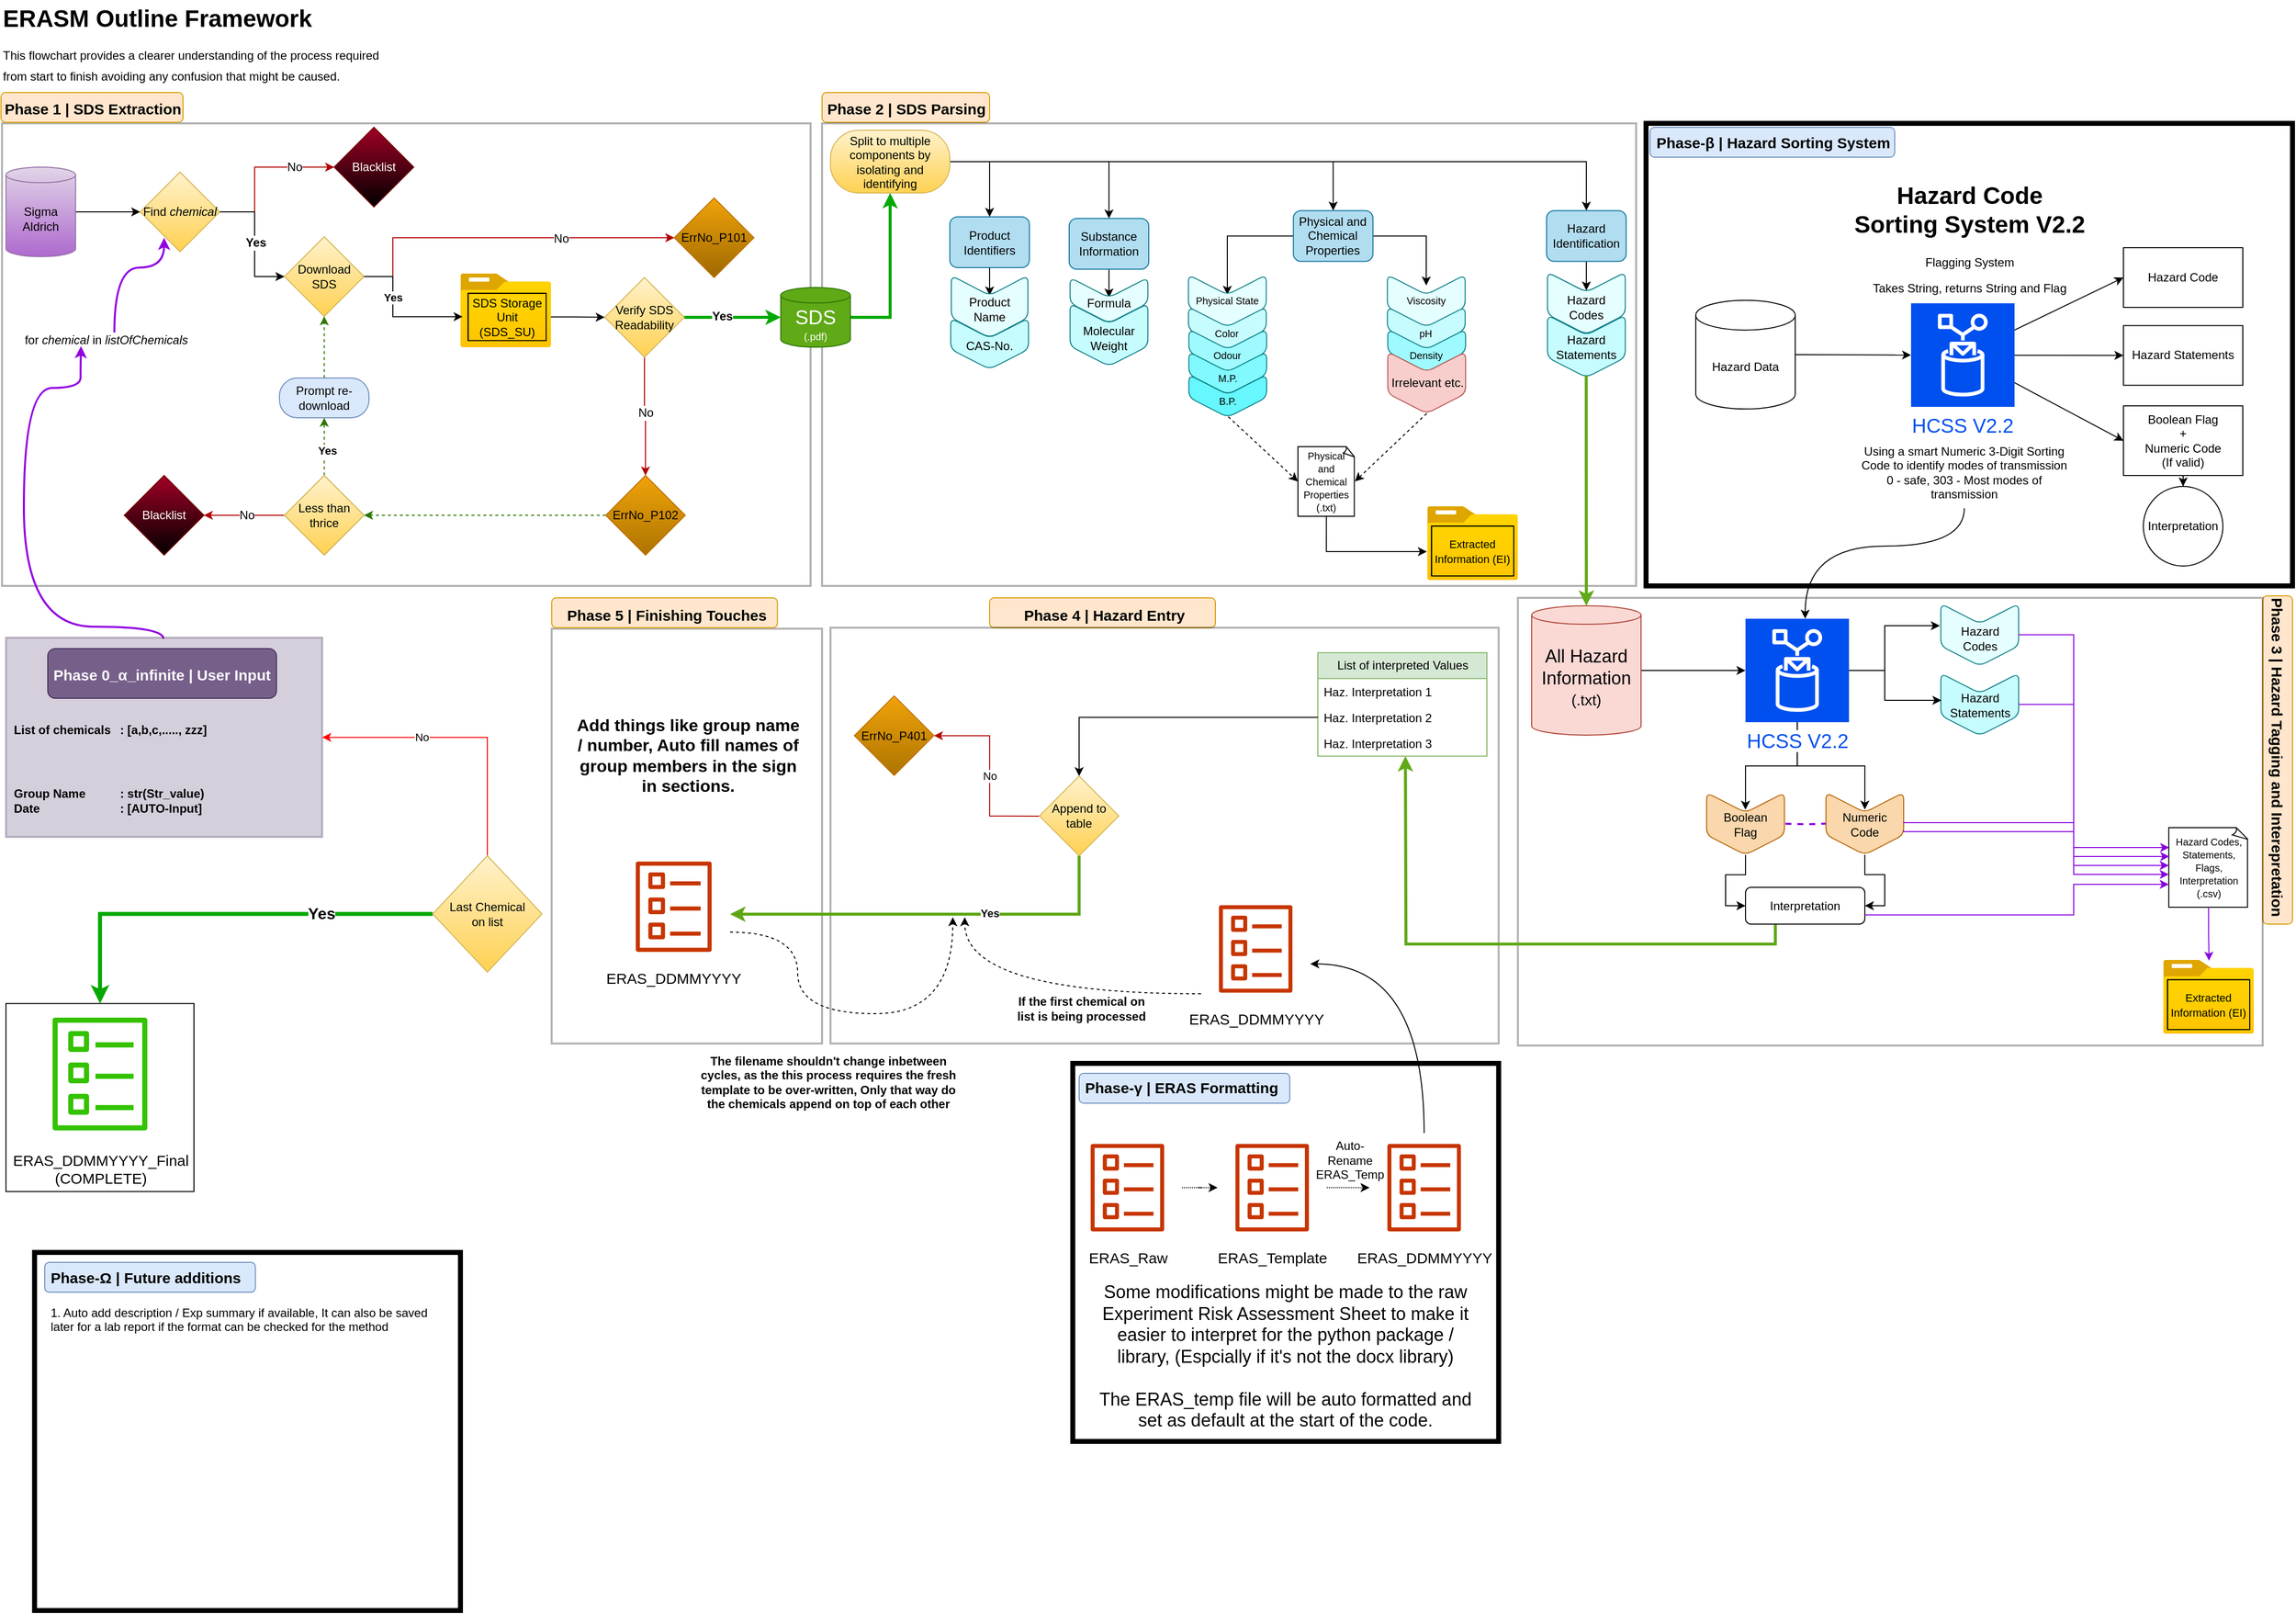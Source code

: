<mxfile version="24.7.5">
  <diagram name="Page-1" id="0I6r3eatLLzhdnNPI9bZ">
    <mxGraphModel dx="1285" dy="866" grid="1" gridSize="10" guides="1" tooltips="1" connect="1" arrows="1" fold="1" page="1" pageScale="1" pageWidth="2336" pageHeight="1654" math="0" shadow="0">
      <root>
        <mxCell id="0" />
        <mxCell id="1" parent="0" />
        <mxCell id="Vr-s5ilYPNpCbV1c7tQR-189" value="" style="whiteSpace=wrap;html=1;aspect=fixed;" vertex="1" parent="1">
          <mxGeometry x="11" y="1009.82" width="189" height="189" as="geometry" />
        </mxCell>
        <mxCell id="AweW9JlIoIycyxR6Y38T-5" value="" style="rounded=0;whiteSpace=wrap;html=1;fillColor=none;strokeWidth=2;opacity=30;movable=0;resizable=0;rotatable=0;deletable=0;editable=0;locked=1;connectable=0;" parent="1" vertex="1">
          <mxGeometry x="7" y="125" width="813" height="465" as="geometry" />
        </mxCell>
        <mxCell id="Vr-s5ilYPNpCbV1c7tQR-187" style="edgeStyle=orthogonalEdgeStyle;rounded=0;orthogonalLoop=1;jettySize=auto;html=1;curved=1;entryX=0.355;entryY=0.927;entryDx=0;entryDy=0;entryPerimeter=0;strokeWidth=2;strokeColor=#9200e0;" edge="1" parent="1" target="Vr-s5ilYPNpCbV1c7tQR-185">
          <mxGeometry relative="1" as="geometry">
            <mxPoint x="169.35" y="643.24" as="sourcePoint" />
            <mxPoint x="86.358" y="365.2" as="targetPoint" />
            <Array as="points">
              <mxPoint x="169" y="631" />
              <mxPoint x="29" y="631" />
              <mxPoint x="29" y="391" />
              <mxPoint x="86" y="391" />
              <mxPoint x="86" y="370" />
              <mxPoint x="87" y="370" />
            </Array>
          </mxGeometry>
        </mxCell>
        <mxCell id="Vr-s5ilYPNpCbV1c7tQR-169" value="" style="rounded=0;whiteSpace=wrap;html=1;fillColor=#76608a;strokeWidth=2;opacity=30;movable=1;resizable=1;rotatable=1;deletable=1;editable=1;locked=0;connectable=1;strokeColor=#432D57;fontColor=#ffffff;" vertex="1" parent="1">
          <mxGeometry x="11.0" y="641.98" width="318.01" height="200.43" as="geometry" />
        </mxCell>
        <mxCell id="Vr-s5ilYPNpCbV1c7tQR-138" value="" style="edgeStyle=orthogonalEdgeStyle;rounded=0;orthogonalLoop=1;jettySize=auto;html=1;entryX=1;entryY=0.5;entryDx=0;entryDy=0;strokeColor=#b20000;" edge="1" parent="1" target="Vr-s5ilYPNpCbV1c7tQR-140">
          <mxGeometry relative="1" as="geometry">
            <mxPoint x="1050" y="821.44" as="sourcePoint" />
            <mxPoint x="970" y="821.145" as="targetPoint" />
            <Array as="points">
              <mxPoint x="1000.04" y="821.56" />
              <mxPoint x="1000.04" y="740.56" />
            </Array>
          </mxGeometry>
        </mxCell>
        <mxCell id="Vr-s5ilYPNpCbV1c7tQR-139" value="No" style="edgeLabel;html=1;align=center;verticalAlign=middle;resizable=0;points=[];" vertex="1" connectable="0" parent="Vr-s5ilYPNpCbV1c7tQR-138">
          <mxGeometry x="0.194" y="2" relative="1" as="geometry">
            <mxPoint x="2" y="21" as="offset" />
          </mxGeometry>
        </mxCell>
        <mxCell id="Vr-s5ilYPNpCbV1c7tQR-115" value="" style="rounded=0;whiteSpace=wrap;html=1;fillColor=none;strokeWidth=2;opacity=30;movable=0;resizable=0;rotatable=0;deletable=0;editable=0;locked=1;connectable=0;strokeColor=#000000;" vertex="1" parent="1">
          <mxGeometry x="559.68" y="633" width="271.82" height="417" as="geometry" />
        </mxCell>
        <mxCell id="Vr-s5ilYPNpCbV1c7tQR-87" value="" style="rounded=0;whiteSpace=wrap;html=1;strokeWidth=5;movable=1;resizable=1;rotatable=1;deletable=1;editable=1;locked=0;connectable=1;" vertex="1" parent="1">
          <mxGeometry x="1083.64" y="1070" width="428.18" height="380" as="geometry" />
        </mxCell>
        <mxCell id="Vr-s5ilYPNpCbV1c7tQR-90" value="" style="rounded=1;whiteSpace=wrap;html=1;fillColor=#dae8fc;strokeColor=#6c8ebf;" vertex="1" parent="1">
          <mxGeometry x="1090.04" y="1080" width="211.78" height="30" as="geometry" />
        </mxCell>
        <mxCell id="Vr-s5ilYPNpCbV1c7tQR-53" style="edgeStyle=orthogonalEdgeStyle;rounded=0;orthogonalLoop=1;jettySize=auto;html=1;entryX=0.5;entryY=0;entryDx=0;entryDy=0;" edge="1" parent="1" source="Vr-s5ilYPNpCbV1c7tQR-30" target="Vr-s5ilYPNpCbV1c7tQR-51">
          <mxGeometry relative="1" as="geometry" />
        </mxCell>
        <mxCell id="2ysG0IZwZ4ry6b-tC9r9-176" value="" style="rounded=0;whiteSpace=wrap;html=1;strokeWidth=5;movable=0;resizable=0;rotatable=0;deletable=0;editable=0;locked=1;connectable=0;" parent="1" vertex="1">
          <mxGeometry x="1660" y="125" width="650" height="465" as="geometry" />
        </mxCell>
        <mxCell id="Vr-s5ilYPNpCbV1c7tQR-14" value="" style="rounded=1;whiteSpace=wrap;html=1;fillColor=#ffe6cc;strokeColor=#d79b00;" vertex="1" parent="1">
          <mxGeometry x="1000" y="602" width="227" height="30" as="geometry" />
        </mxCell>
        <mxCell id="Vr-s5ilYPNpCbV1c7tQR-13" value="" style="rounded=1;whiteSpace=wrap;html=1;fillColor=#ffe6cc;strokeColor=#d79b00;direction=south;" vertex="1" parent="1">
          <mxGeometry x="2280" y="600" width="30" height="330" as="geometry" />
        </mxCell>
        <mxCell id="Vr-s5ilYPNpCbV1c7tQR-12" value="" style="rounded=1;whiteSpace=wrap;html=1;fillColor=#dae8fc;strokeColor=#6c8ebf;" vertex="1" parent="1">
          <mxGeometry x="1664" y="129" width="246" height="30" as="geometry" />
        </mxCell>
        <mxCell id="Vr-s5ilYPNpCbV1c7tQR-11" value="" style="rounded=1;whiteSpace=wrap;html=1;fillColor=#ffe6cc;strokeColor=#d79b00;" vertex="1" parent="1">
          <mxGeometry x="831.5" y="94" width="168.5" height="30" as="geometry" />
        </mxCell>
        <mxCell id="Vr-s5ilYPNpCbV1c7tQR-6" value="" style="rounded=1;whiteSpace=wrap;html=1;fillColor=#ffe6cc;strokeColor=#d79b00;" vertex="1" parent="1">
          <mxGeometry x="6" y="94" width="183" height="30" as="geometry" />
        </mxCell>
        <mxCell id="Vr-s5ilYPNpCbV1c7tQR-1" value="" style="rounded=0;whiteSpace=wrap;html=1;fillColor=none;strokeWidth=2;opacity=30;movable=0;resizable=0;rotatable=0;deletable=0;editable=0;locked=1;connectable=0;" vertex="1" parent="1">
          <mxGeometry x="1531.18" y="602" width="748.82" height="450" as="geometry" />
        </mxCell>
        <mxCell id="AweW9JlIoIycyxR6Y38T-46" value="" style="rounded=0;whiteSpace=wrap;html=1;fillColor=none;strokeWidth=2;opacity=30;movable=0;resizable=0;rotatable=0;deletable=0;editable=0;locked=1;connectable=0;" parent="1" vertex="1">
          <mxGeometry x="831.5" y="125" width="818.5" height="465" as="geometry" />
        </mxCell>
        <mxCell id="AweW9JlIoIycyxR6Y38T-1" value="&lt;h1 style=&quot;margin-top: 0px; line-height: 70%; font-size: 3px;&quot;&gt;&lt;span style=&quot;background-color: initial;&quot;&gt;&lt;br&gt;&lt;/span&gt;&lt;/h1&gt;&lt;h1 style=&quot;margin-top: 0px; line-height: 70%;&quot;&gt;&lt;span style=&quot;background-color: initial;&quot;&gt;ERASM Outline Framework&lt;/span&gt;&lt;/h1&gt;&lt;h1 style=&quot;margin-top: 0px; line-height: 70%;&quot;&gt;&lt;span style=&quot;font-size: 12px; font-weight: normal;&quot;&gt;This flowchart provides a clearer understanding of the process required from start to finish avoiding any confusion that might be caused.&lt;/span&gt;&lt;/h1&gt;" style="text;html=1;whiteSpace=wrap;overflow=hidden;rounded=0;" parent="1" vertex="1">
          <mxGeometry x="6" y="1" width="390" height="89" as="geometry" />
        </mxCell>
        <mxCell id="AweW9JlIoIycyxR6Y38T-2" style="edgeStyle=orthogonalEdgeStyle;rounded=0;orthogonalLoop=1;jettySize=auto;html=1;exitX=0.5;exitY=1;exitDx=0;exitDy=0;" parent="1" edge="1">
          <mxGeometry relative="1" as="geometry">
            <mxPoint x="183" y="142" as="sourcePoint" />
            <mxPoint x="183" y="142" as="targetPoint" />
          </mxGeometry>
        </mxCell>
        <mxCell id="AweW9JlIoIycyxR6Y38T-7" value="" style="edgeStyle=orthogonalEdgeStyle;rounded=0;orthogonalLoop=1;jettySize=auto;html=1;" parent="1" source="AweW9JlIoIycyxR6Y38T-3" target="AweW9JlIoIycyxR6Y38T-6" edge="1">
          <mxGeometry relative="1" as="geometry" />
        </mxCell>
        <mxCell id="AweW9JlIoIycyxR6Y38T-3" value="Sigma Aldrich" style="shape=cylinder3;whiteSpace=wrap;html=1;boundedLbl=1;backgroundOutline=1;size=7.833;fillColor=#e1d5e7;strokeColor=#9673a6;gradientColor=#ae69ce;" parent="1" vertex="1">
          <mxGeometry x="11" y="169" width="70" height="90" as="geometry" />
        </mxCell>
        <mxCell id="AweW9JlIoIycyxR6Y38T-12" value="" style="edgeStyle=orthogonalEdgeStyle;rounded=0;orthogonalLoop=1;jettySize=auto;html=1;fontFamily=Helvetica;fontSize=12;fontColor=default;fillColor=#e51400;strokeColor=#B20000;" parent="1" source="AweW9JlIoIycyxR6Y38T-6" target="AweW9JlIoIycyxR6Y38T-11" edge="1">
          <mxGeometry relative="1" as="geometry">
            <Array as="points">
              <mxPoint x="261" y="214" />
              <mxPoint x="261" y="169" />
            </Array>
          </mxGeometry>
        </mxCell>
        <mxCell id="AweW9JlIoIycyxR6Y38T-13" value="No" style="edgeLabel;html=1;align=center;verticalAlign=middle;resizable=0;points=[];strokeColor=#d6b656;fontFamily=Helvetica;fontSize=12;fontColor=default;fillColor=#fff2cc;gradientColor=#ffd152;" parent="AweW9JlIoIycyxR6Y38T-12" vertex="1" connectable="0">
          <mxGeometry x="0.211" relative="1" as="geometry">
            <mxPoint x="23" as="offset" />
          </mxGeometry>
        </mxCell>
        <mxCell id="AweW9JlIoIycyxR6Y38T-6" value="Find&amp;nbsp;&lt;i&gt;chemical&lt;/i&gt;" style="rhombus;whiteSpace=wrap;html=1;fillColor=#fff2cc;strokeColor=#d6b656;gradientColor=#ffd152;" parent="1" vertex="1">
          <mxGeometry x="146" y="174" width="80" height="80" as="geometry" />
        </mxCell>
        <mxCell id="AweW9JlIoIycyxR6Y38T-22" value="" style="edgeStyle=orthogonalEdgeStyle;rounded=0;orthogonalLoop=1;jettySize=auto;html=1;fontFamily=Helvetica;fontSize=12;fontColor=default;fillColor=#e51400;strokeColor=#B20000;entryX=0;entryY=0.5;entryDx=0;entryDy=0;" parent="1" source="AweW9JlIoIycyxR6Y38T-8" target="AweW9JlIoIycyxR6Y38T-21" edge="1">
          <mxGeometry relative="1" as="geometry">
            <Array as="points">
              <mxPoint x="400" y="279" />
              <mxPoint x="400" y="240" />
              <mxPoint x="510" y="240" />
            </Array>
          </mxGeometry>
        </mxCell>
        <mxCell id="AweW9JlIoIycyxR6Y38T-23" value="No" style="edgeLabel;html=1;align=center;verticalAlign=middle;resizable=0;points=[];strokeColor=#d6b656;fontFamily=Helvetica;fontSize=12;fontColor=default;fillColor=#fff2cc;gradientColor=#ffd152;" parent="AweW9JlIoIycyxR6Y38T-22" vertex="1" connectable="0">
          <mxGeometry x="0.347" y="-2" relative="1" as="geometry">
            <mxPoint y="-1" as="offset" />
          </mxGeometry>
        </mxCell>
        <mxCell id="AweW9JlIoIycyxR6Y38T-8" value="Download SDS" style="rhombus;whiteSpace=wrap;html=1;fillColor=#fff2cc;strokeColor=#d6b656;gradientColor=#ffd152;" parent="1" vertex="1">
          <mxGeometry x="291" y="239" width="80" height="80" as="geometry" />
        </mxCell>
        <mxCell id="AweW9JlIoIycyxR6Y38T-11" value="Blacklist" style="rhombus;whiteSpace=wrap;html=1;fillColor=#a20025;strokeColor=#6F0000;fontColor=#ffffff;gradientColor=default;" parent="1" vertex="1">
          <mxGeometry x="341" y="129" width="80" height="80" as="geometry" />
        </mxCell>
        <mxCell id="AweW9JlIoIycyxR6Y38T-9" value="" style="edgeStyle=orthogonalEdgeStyle;rounded=0;orthogonalLoop=1;jettySize=auto;html=1;fontFamily=Helvetica;fontSize=12;fontColor=default;" parent="1" source="AweW9JlIoIycyxR6Y38T-6" target="AweW9JlIoIycyxR6Y38T-8" edge="1">
          <mxGeometry relative="1" as="geometry">
            <Array as="points">
              <mxPoint x="261" y="214" />
              <mxPoint x="261" y="279" />
            </Array>
          </mxGeometry>
        </mxCell>
        <mxCell id="AweW9JlIoIycyxR6Y38T-14" value="Yes" style="edgeLabel;html=1;align=center;verticalAlign=middle;resizable=0;points=[];strokeColor=#d6b656;fontFamily=Helvetica;fontSize=12;fontColor=default;fillColor=#fff2cc;gradientColor=#ffd152;fontStyle=1" parent="AweW9JlIoIycyxR6Y38T-9" vertex="1" connectable="0">
          <mxGeometry x="0.012" y="1" relative="1" as="geometry">
            <mxPoint as="offset" />
          </mxGeometry>
        </mxCell>
        <mxCell id="AweW9JlIoIycyxR6Y38T-26" value="" style="edgeStyle=orthogonalEdgeStyle;rounded=0;orthogonalLoop=1;jettySize=auto;html=1;fontFamily=Helvetica;fontSize=12;fontColor=default;entryX=0;entryY=0.5;entryDx=0;entryDy=0;entryPerimeter=0;strokeWidth=3;strokeColor=#05a805;" parent="1" source="AweW9JlIoIycyxR6Y38T-19" target="AweW9JlIoIycyxR6Y38T-44" edge="1">
          <mxGeometry relative="1" as="geometry">
            <mxPoint x="773" y="323" as="targetPoint" />
          </mxGeometry>
        </mxCell>
        <mxCell id="AweW9JlIoIycyxR6Y38T-32" value="Yes" style="edgeLabel;html=1;align=center;verticalAlign=middle;resizable=0;points=[];strokeColor=#d6b656;fontFamily=Helvetica;fontSize=12;fontColor=default;fillColor=#fff2cc;gradientColor=#ffd152;fontStyle=1" parent="AweW9JlIoIycyxR6Y38T-26" vertex="1" connectable="0">
          <mxGeometry x="-0.23" y="1" relative="1" as="geometry">
            <mxPoint as="offset" />
          </mxGeometry>
        </mxCell>
        <mxCell id="AweW9JlIoIycyxR6Y38T-28" value="" style="edgeStyle=orthogonalEdgeStyle;rounded=0;orthogonalLoop=1;jettySize=auto;html=1;fontFamily=Helvetica;fontSize=12;fontColor=default;exitX=0.5;exitY=1;exitDx=0;exitDy=0;fillColor=#e51400;strokeColor=#B20000;" parent="1" source="AweW9JlIoIycyxR6Y38T-19" target="AweW9JlIoIycyxR6Y38T-30" edge="1">
          <mxGeometry relative="1" as="geometry">
            <mxPoint x="783" y="494" as="targetPoint" />
            <Array as="points" />
            <mxPoint x="653" y="391" as="sourcePoint" />
          </mxGeometry>
        </mxCell>
        <mxCell id="AweW9JlIoIycyxR6Y38T-31" value="No" style="edgeLabel;html=1;align=center;verticalAlign=middle;resizable=0;points=[];strokeColor=#d6b656;fontFamily=Helvetica;fontSize=12;fontColor=default;fillColor=#fff2cc;gradientColor=#ffd152;" parent="AweW9JlIoIycyxR6Y38T-28" vertex="1" connectable="0">
          <mxGeometry x="0.064" y="-2" relative="1" as="geometry">
            <mxPoint x="2" y="-7" as="offset" />
          </mxGeometry>
        </mxCell>
        <mxCell id="AweW9JlIoIycyxR6Y38T-19" value="Verify SDS Readability" style="rhombus;whiteSpace=wrap;html=1;fillColor=#fff2cc;strokeColor=#d6b656;gradientColor=#ffd152;" parent="1" vertex="1">
          <mxGeometry x="613" y="280" width="80" height="80" as="geometry" />
        </mxCell>
        <mxCell id="AweW9JlIoIycyxR6Y38T-21" value="ErrNo_P101" style="rhombus;whiteSpace=wrap;html=1;fillColor=#f0a30a;strokeColor=#BD7000;fontColor=#000000;gradientColor=#9e6900;" parent="1" vertex="1">
          <mxGeometry x="683" y="200" width="80" height="80" as="geometry" />
        </mxCell>
        <mxCell id="AweW9JlIoIycyxR6Y38T-35" value="" style="edgeStyle=orthogonalEdgeStyle;rounded=0;orthogonalLoop=1;jettySize=auto;html=1;fontFamily=Helvetica;fontSize=12;fontColor=default;entryX=1;entryY=0.5;entryDx=0;entryDy=0;dashed=1;fillColor=#60a917;strokeColor=#2D7600;" parent="1" source="AweW9JlIoIycyxR6Y38T-30" target="AweW9JlIoIycyxR6Y38T-36" edge="1">
          <mxGeometry relative="1" as="geometry">
            <mxPoint x="360" y="552" as="targetPoint" />
          </mxGeometry>
        </mxCell>
        <mxCell id="AweW9JlIoIycyxR6Y38T-30" value="ErrNo_P102" style="rhombus;whiteSpace=wrap;html=1;fillColor=#f0a30a;strokeColor=#BD7000;fontColor=#000000;gradientColor=#ad7400;" parent="1" vertex="1">
          <mxGeometry x="614" y="479" width="80" height="80" as="geometry" />
        </mxCell>
        <mxCell id="AweW9JlIoIycyxR6Y38T-37" style="edgeStyle=orthogonalEdgeStyle;rounded=0;orthogonalLoop=1;jettySize=auto;html=1;entryX=0.5;entryY=1;entryDx=0;entryDy=0;fontFamily=Helvetica;fontSize=12;fontColor=default;dashed=1;fillColor=#60a917;strokeColor=#2D7600;" parent="1" source="AweW9JlIoIycyxR6Y38T-38" target="AweW9JlIoIycyxR6Y38T-8" edge="1">
          <mxGeometry relative="1" as="geometry" />
        </mxCell>
        <mxCell id="AweW9JlIoIycyxR6Y38T-42" style="edgeStyle=orthogonalEdgeStyle;rounded=0;orthogonalLoop=1;jettySize=auto;html=1;entryX=1;entryY=0.5;entryDx=0;entryDy=0;fontFamily=Helvetica;fontSize=12;fontColor=default;fillColor=#e51400;strokeColor=#B20000;" parent="1" source="AweW9JlIoIycyxR6Y38T-36" target="AweW9JlIoIycyxR6Y38T-41" edge="1">
          <mxGeometry relative="1" as="geometry" />
        </mxCell>
        <mxCell id="AweW9JlIoIycyxR6Y38T-43" value="No" style="edgeLabel;html=1;align=center;verticalAlign=middle;resizable=0;points=[];strokeColor=#d6b656;fontFamily=Helvetica;fontSize=12;fontColor=default;fillColor=#fff2cc;gradientColor=#ffd152;" parent="AweW9JlIoIycyxR6Y38T-42" vertex="1" connectable="0">
          <mxGeometry x="0.161" relative="1" as="geometry">
            <mxPoint x="9" as="offset" />
          </mxGeometry>
        </mxCell>
        <mxCell id="2ysG0IZwZ4ry6b-tC9r9-46" value="" style="edgeStyle=orthogonalEdgeStyle;rounded=0;orthogonalLoop=1;jettySize=auto;html=1;strokeColor=#2e7601;dashed=1;" parent="1" source="AweW9JlIoIycyxR6Y38T-36" target="AweW9JlIoIycyxR6Y38T-38" edge="1">
          <mxGeometry relative="1" as="geometry" />
        </mxCell>
        <mxCell id="2ysG0IZwZ4ry6b-tC9r9-193" value="Yes" style="edgeLabel;html=1;align=center;verticalAlign=middle;resizable=0;points=[];fontStyle=1" parent="2ysG0IZwZ4ry6b-tC9r9-46" vertex="1" connectable="0">
          <mxGeometry x="-0.123" y="-3" relative="1" as="geometry">
            <mxPoint as="offset" />
          </mxGeometry>
        </mxCell>
        <mxCell id="AweW9JlIoIycyxR6Y38T-36" value="Less than thrice" style="rhombus;whiteSpace=wrap;html=1;fillColor=#fff2cc;strokeColor=#d6b656;gradientColor=#ffd152;" parent="1" vertex="1">
          <mxGeometry x="291" y="479" width="80" height="80" as="geometry" />
        </mxCell>
        <mxCell id="AweW9JlIoIycyxR6Y38T-38" value="&lt;div&gt;Prompt re-download&lt;br&gt;&lt;/div&gt;" style="rounded=1;whiteSpace=wrap;html=1;strokeColor=#6c8ebf;align=center;verticalAlign=middle;fontFamily=Helvetica;fontSize=12;fillColor=#dae8fc;arcSize=45;" parent="1" vertex="1">
          <mxGeometry x="286" y="381" width="90" height="40" as="geometry" />
        </mxCell>
        <mxCell id="AweW9JlIoIycyxR6Y38T-41" value="Blacklist" style="rhombus;whiteSpace=wrap;html=1;fillColor=#a20025;strokeColor=#6F0000;fontColor=#ffffff;gradientColor=default;" parent="1" vertex="1">
          <mxGeometry x="130" y="479" width="80" height="80" as="geometry" />
        </mxCell>
        <mxCell id="2ysG0IZwZ4ry6b-tC9r9-11" style="edgeStyle=orthogonalEdgeStyle;rounded=0;orthogonalLoop=1;jettySize=auto;html=1;exitX=1;exitY=0.5;exitDx=0;exitDy=0;exitPerimeter=0;strokeWidth=3;strokeColor=#05a805;" parent="1" source="AweW9JlIoIycyxR6Y38T-44" edge="1">
          <mxGeometry relative="1" as="geometry">
            <mxPoint x="863" y="319.974" as="sourcePoint" />
            <mxPoint x="900" y="195" as="targetPoint" />
            <Array as="points">
              <mxPoint x="900" y="320" />
            </Array>
          </mxGeometry>
        </mxCell>
        <mxCell id="AweW9JlIoIycyxR6Y38T-44" value="&lt;font style=&quot;font-size: 20px;&quot;&gt;SDS&lt;/font&gt;&lt;div&gt;&lt;font style=&quot;font-size: 10px;&quot;&gt;(.pdf)&lt;/font&gt;&lt;/div&gt;" style="shape=cylinder3;whiteSpace=wrap;html=1;boundedLbl=1;backgroundOutline=1;size=7.833;fillColor=#60a917;strokeColor=#2D7600;fontColor=#ffffff;" parent="1" vertex="1">
          <mxGeometry x="790" y="290" width="70" height="60" as="geometry" />
        </mxCell>
        <mxCell id="AweW9JlIoIycyxR6Y38T-47" value="&lt;b style=&quot;font-size: 15px;&quot;&gt;Phase 1 | SDS Extraction&lt;/b&gt;" style="text;html=1;align=center;verticalAlign=middle;whiteSpace=wrap;rounded=0;fontFamily=Helvetica;fontSize=15;fontColor=default;fillColor=none;" parent="1" vertex="1">
          <mxGeometry x="7" y="95" width="183" height="30" as="geometry" />
        </mxCell>
        <mxCell id="AweW9JlIoIycyxR6Y38T-48" value="&lt;b style=&quot;font-size: 15px;&quot;&gt;Phase 2 | SDS Parsing&lt;/b&gt;" style="text;html=1;align=center;verticalAlign=middle;whiteSpace=wrap;rounded=0;fontFamily=Helvetica;fontSize=15;fontColor=default;" parent="1" vertex="1">
          <mxGeometry x="833.5" y="95" width="164.5" height="30" as="geometry" />
        </mxCell>
        <mxCell id="2ysG0IZwZ4ry6b-tC9r9-18" style="edgeStyle=orthogonalEdgeStyle;rounded=0;orthogonalLoop=1;jettySize=auto;html=1;entryX=0.5;entryY=0;entryDx=0;entryDy=0;" parent="1" source="2ysG0IZwZ4ry6b-tC9r9-1" target="2ysG0IZwZ4ry6b-tC9r9-49" edge="1">
          <mxGeometry relative="1" as="geometry">
            <mxPoint x="1120.0" y="199" as="targetPoint" />
          </mxGeometry>
        </mxCell>
        <mxCell id="2ysG0IZwZ4ry6b-tC9r9-19" style="edgeStyle=orthogonalEdgeStyle;rounded=0;orthogonalLoop=1;jettySize=auto;html=1;entryX=0.5;entryY=0;entryDx=0;entryDy=0;" parent="1" source="2ysG0IZwZ4ry6b-tC9r9-1" target="2ysG0IZwZ4ry6b-tC9r9-50" edge="1">
          <mxGeometry relative="1" as="geometry">
            <mxPoint x="1240" y="199" as="targetPoint" />
          </mxGeometry>
        </mxCell>
        <mxCell id="2ysG0IZwZ4ry6b-tC9r9-23" style="edgeStyle=orthogonalEdgeStyle;rounded=0;orthogonalLoop=1;jettySize=auto;html=1;entryX=0.5;entryY=0;entryDx=0;entryDy=0;" parent="1" source="2ysG0IZwZ4ry6b-tC9r9-1" target="2ysG0IZwZ4ry6b-tC9r9-51" edge="1">
          <mxGeometry relative="1" as="geometry">
            <mxPoint x="1360" y="199" as="targetPoint" />
          </mxGeometry>
        </mxCell>
        <mxCell id="2ysG0IZwZ4ry6b-tC9r9-1" value="&lt;div&gt;Split to multiple components by isolating and identifying&lt;br&gt;&lt;/div&gt;" style="rounded=1;whiteSpace=wrap;html=1;strokeColor=#d6b656;align=center;verticalAlign=middle;fontFamily=Helvetica;fontSize=12;fontColor=default;fillColor=#fff2cc;gradientColor=#ffd152;arcSize=45;" parent="1" vertex="1">
          <mxGeometry x="840" y="132" width="120" height="63" as="geometry" />
        </mxCell>
        <mxCell id="2ysG0IZwZ4ry6b-tC9r9-31" style="edgeStyle=orthogonalEdgeStyle;rounded=0;orthogonalLoop=1;jettySize=auto;html=1;entryX=0;entryY=0.5;entryDx=0;entryDy=0;" parent="1" source="2ysG0IZwZ4ry6b-tC9r9-30" target="AweW9JlIoIycyxR6Y38T-19" edge="1">
          <mxGeometry relative="1" as="geometry" />
        </mxCell>
        <mxCell id="2ysG0IZwZ4ry6b-tC9r9-36" value="" style="group" parent="1" vertex="1" connectable="0">
          <mxGeometry x="467.94" y="276" width="92.06" height="74" as="geometry" />
        </mxCell>
        <mxCell id="2ysG0IZwZ4ry6b-tC9r9-34" value="" style="image;aspect=fixed;html=1;points=[];align=center;fontSize=12;image=img/lib/azure2/general/Folder_Blank.svg;" parent="2ysG0IZwZ4ry6b-tC9r9-36" vertex="1">
          <mxGeometry width="91.181" height="74" as="geometry" />
        </mxCell>
        <mxCell id="2ysG0IZwZ4ry6b-tC9r9-30" value="SDS Storage Unit (SDS_SU)" style="shape=cube;whiteSpace=wrap;html=1;boundedLbl=1;backgroundOutline=1;darkOpacity=0.05;darkOpacity2=0.1;size=0;fillColor=none;strokeColor=#000000;" parent="2ysG0IZwZ4ry6b-tC9r9-36" vertex="1">
          <mxGeometry x="7.72" y="19.923" width="78.487" height="47.436" as="geometry" />
        </mxCell>
        <mxCell id="2ysG0IZwZ4ry6b-tC9r9-39" style="edgeStyle=orthogonalEdgeStyle;rounded=0;orthogonalLoop=1;jettySize=auto;html=1;entryX=0.024;entryY=0.586;entryDx=0;entryDy=0;entryPerimeter=0;" parent="1" source="AweW9JlIoIycyxR6Y38T-8" target="2ysG0IZwZ4ry6b-tC9r9-34" edge="1">
          <mxGeometry relative="1" as="geometry">
            <Array as="points">
              <mxPoint x="400" y="279" />
              <mxPoint x="400" y="319" />
            </Array>
          </mxGeometry>
        </mxCell>
        <mxCell id="2ysG0IZwZ4ry6b-tC9r9-40" value="Yes" style="edgeLabel;html=1;align=center;verticalAlign=middle;resizable=0;points=[];fontStyle=1" parent="2ysG0IZwZ4ry6b-tC9r9-39" vertex="1" connectable="0">
          <mxGeometry x="-0.28" relative="1" as="geometry">
            <mxPoint as="offset" />
          </mxGeometry>
        </mxCell>
        <mxCell id="2ysG0IZwZ4ry6b-tC9r9-64" value="" style="edgeStyle=orthogonalEdgeStyle;rounded=0;orthogonalLoop=1;jettySize=auto;html=1;" parent="1" source="2ysG0IZwZ4ry6b-tC9r9-48" target="2ysG0IZwZ4ry6b-tC9r9-63" edge="1">
          <mxGeometry relative="1" as="geometry" />
        </mxCell>
        <mxCell id="2ysG0IZwZ4ry6b-tC9r9-48" value="Product Identifiers" style="rounded=1;whiteSpace=wrap;html=1;fillColor=#b1ddf0;strokeColor=#10739e;" parent="1" vertex="1">
          <mxGeometry x="960" y="219" width="80" height="51" as="geometry" />
        </mxCell>
        <mxCell id="2ysG0IZwZ4ry6b-tC9r9-178" value="" style="edgeStyle=orthogonalEdgeStyle;rounded=0;orthogonalLoop=1;jettySize=auto;html=1;" parent="1" source="2ysG0IZwZ4ry6b-tC9r9-49" target="2ysG0IZwZ4ry6b-tC9r9-75" edge="1">
          <mxGeometry relative="1" as="geometry" />
        </mxCell>
        <mxCell id="2ysG0IZwZ4ry6b-tC9r9-49" value="Hazard Identification" style="rounded=1;whiteSpace=wrap;html=1;fillColor=#b1ddf0;strokeColor=#10739e;" parent="1" vertex="1">
          <mxGeometry x="1560" y="212.75" width="80" height="51" as="geometry" />
        </mxCell>
        <mxCell id="2ysG0IZwZ4ry6b-tC9r9-72" value="" style="edgeStyle=orthogonalEdgeStyle;rounded=0;orthogonalLoop=1;jettySize=auto;html=1;" parent="1" source="2ysG0IZwZ4ry6b-tC9r9-50" target="2ysG0IZwZ4ry6b-tC9r9-68" edge="1">
          <mxGeometry relative="1" as="geometry" />
        </mxCell>
        <mxCell id="2ysG0IZwZ4ry6b-tC9r9-50" value="Substance Information" style="rounded=1;whiteSpace=wrap;html=1;fillColor=#b1ddf0;strokeColor=#10739e;" parent="1" vertex="1">
          <mxGeometry x="1080" y="220.63" width="80" height="51" as="geometry" />
        </mxCell>
        <mxCell id="2ysG0IZwZ4ry6b-tC9r9-70" value="" style="edgeStyle=orthogonalEdgeStyle;rounded=0;orthogonalLoop=1;jettySize=auto;html=1;" parent="1" source="2ysG0IZwZ4ry6b-tC9r9-51" target="2ysG0IZwZ4ry6b-tC9r9-69" edge="1">
          <mxGeometry relative="1" as="geometry" />
        </mxCell>
        <mxCell id="2ysG0IZwZ4ry6b-tC9r9-181" style="edgeStyle=orthogonalEdgeStyle;rounded=0;orthogonalLoop=1;jettySize=auto;html=1;entryX=0.5;entryY=0;entryDx=0;entryDy=0;" parent="1" source="2ysG0IZwZ4ry6b-tC9r9-51" target="2ysG0IZwZ4ry6b-tC9r9-106" edge="1">
          <mxGeometry relative="1" as="geometry" />
        </mxCell>
        <mxCell id="2ysG0IZwZ4ry6b-tC9r9-51" value="Physical and Chemical Properties" style="rounded=1;whiteSpace=wrap;html=1;fillColor=#b1ddf0;strokeColor=#10739e;" parent="1" vertex="1">
          <mxGeometry x="1305.42" y="212.75" width="80" height="51" as="geometry" />
        </mxCell>
        <mxCell id="2ysG0IZwZ4ry6b-tC9r9-84" value="" style="shape=step;perimeter=stepPerimeter;whiteSpace=wrap;html=1;fixedSize=1;fillColor=#c7fcff;strokeColor=#0e8088;rounded=1;rotation=90;arcSize=14;" parent="1" vertex="1">
          <mxGeometry x="974.39" y="307.38" width="51.24" height="78.25" as="geometry" />
        </mxCell>
        <mxCell id="2ysG0IZwZ4ry6b-tC9r9-87" value="CAS-No." style="text;html=1;align=center;verticalAlign=middle;whiteSpace=wrap;rounded=0;" parent="1" vertex="1">
          <mxGeometry x="965" y="333" width="70" height="32" as="geometry" />
        </mxCell>
        <mxCell id="2ysG0IZwZ4ry6b-tC9r9-88" value="" style="shape=step;perimeter=stepPerimeter;whiteSpace=wrap;html=1;fixedSize=1;fillColor=#c7fcff;strokeColor=#0e8088;rounded=1;rotation=90;arcSize=14;" parent="1" vertex="1">
          <mxGeometry x="1568.77" y="310" width="62.5" height="78.25" as="geometry" />
        </mxCell>
        <mxCell id="2ysG0IZwZ4ry6b-tC9r9-89" value="Hazard Statements" style="text;html=1;align=center;verticalAlign=middle;whiteSpace=wrap;rounded=0;" parent="1" vertex="1">
          <mxGeometry x="1565.005" y="334.993" width="70" height="29.52" as="geometry" />
        </mxCell>
        <mxCell id="2ysG0IZwZ4ry6b-tC9r9-68" value="" style="shape=step;perimeter=stepPerimeter;whiteSpace=wrap;html=1;fixedSize=1;fillColor=#e5feff;strokeColor=#0e8088;rounded=1;rotation=90;arcSize=14;" parent="1" vertex="1">
          <mxGeometry x="1097.2" y="263.81" width="45.62" height="78.25" as="geometry" />
        </mxCell>
        <mxCell id="2ysG0IZwZ4ry6b-tC9r9-76" value="Formula" style="text;html=1;align=center;verticalAlign=middle;whiteSpace=wrap;rounded=0;" parent="1" vertex="1">
          <mxGeometry x="1085" y="290.63" width="70" height="30" as="geometry" />
        </mxCell>
        <mxCell id="2ysG0IZwZ4ry6b-tC9r9-90" value="" style="shape=step;perimeter=stepPerimeter;whiteSpace=wrap;html=1;fixedSize=1;fillColor=#c7fcff;strokeColor=#0e8088;rounded=1;rotation=90;arcSize=14;" parent="1" vertex="1">
          <mxGeometry x="1088.61" y="298.49" width="62.8" height="78.25" as="geometry" />
        </mxCell>
        <mxCell id="2ysG0IZwZ4ry6b-tC9r9-91" value="&lt;div title=&quot;Page 3&quot; class=&quot;page&quot;&gt;Molecular Weight&lt;/div&gt;" style="text;html=1;align=center;verticalAlign=middle;whiteSpace=wrap;rounded=0;" parent="1" vertex="1">
          <mxGeometry x="1085" y="325.64" width="70" height="30" as="geometry" />
        </mxCell>
        <mxCell id="2ysG0IZwZ4ry6b-tC9r9-94" value="" style="endArrow=classic;html=1;rounded=0;entryX=0.5;entryY=0;entryDx=0;entryDy=0;" parent="1" target="2ysG0IZwZ4ry6b-tC9r9-48" edge="1">
          <mxGeometry width="50" height="50" relative="1" as="geometry">
            <mxPoint x="1000" y="164" as="sourcePoint" />
            <mxPoint x="1140" y="230" as="targetPoint" />
          </mxGeometry>
        </mxCell>
        <mxCell id="2ysG0IZwZ4ry6b-tC9r9-69" value="" style="shape=step;perimeter=stepPerimeter;whiteSpace=wrap;html=1;fixedSize=1;fillColor=#e5feff;strokeColor=#0e8088;rounded=1;rotation=90;arcSize=14;" parent="1" vertex="1">
          <mxGeometry x="1212.6" y="264.58" width="52.82" height="78.25" as="geometry" />
        </mxCell>
        <mxCell id="2ysG0IZwZ4ry6b-tC9r9-77" value="&lt;font style=&quot;font-size: 10px;&quot;&gt;Physical&amp;nbsp;&lt;/font&gt;&lt;span style=&quot;font-size: 10px; background-color: initial;&quot;&gt;State&lt;/span&gt;" style="text;html=1;align=center;verticalAlign=middle;whiteSpace=wrap;rounded=0;" parent="1" vertex="1">
          <mxGeometry x="1204" y="288" width="70" height="30" as="geometry" />
        </mxCell>
        <mxCell id="2ysG0IZwZ4ry6b-tC9r9-66" value="" style="shape=step;perimeter=stepPerimeter;whiteSpace=wrap;html=1;fixedSize=1;fillColor=#e5feff;strokeColor=#0e8088;rounded=1;rotation=90;arcSize=14;" parent="1" vertex="1">
          <mxGeometry x="1568.75" y="266.81" width="62.5" height="78.25" as="geometry" />
        </mxCell>
        <mxCell id="2ysG0IZwZ4ry6b-tC9r9-75" value="Hazard Codes" style="text;html=1;align=center;verticalAlign=middle;whiteSpace=wrap;rounded=0;" parent="1" vertex="1">
          <mxGeometry x="1565" y="292.99" width="70" height="34" as="geometry" />
        </mxCell>
        <mxCell id="2ysG0IZwZ4ry6b-tC9r9-63" value="" style="shape=step;perimeter=stepPerimeter;whiteSpace=wrap;html=1;fixedSize=1;fillColor=#e5feff;strokeColor=#0e8088;rounded=1;rotation=90;arcSize=14;" parent="1" vertex="1">
          <mxGeometry x="968.755" y="270.761" width="62.5" height="76.998" as="geometry" />
        </mxCell>
        <mxCell id="2ysG0IZwZ4ry6b-tC9r9-74" value="Product Name" style="text;html=1;align=center;verticalAlign=middle;whiteSpace=wrap;rounded=0;" parent="1" vertex="1">
          <mxGeometry x="965.005" y="297.693" width="70" height="29.52" as="geometry" />
        </mxCell>
        <mxCell id="2ysG0IZwZ4ry6b-tC9r9-95" value="" style="shape=step;perimeter=stepPerimeter;whiteSpace=wrap;html=1;fixedSize=1;fillColor=#c7fcff;strokeColor=#0e8088;rounded=1;rotation=90;arcSize=14;" parent="1" vertex="1">
          <mxGeometry x="1217.63" y="291.85" width="42.79" height="78.25" as="geometry" />
        </mxCell>
        <mxCell id="2ysG0IZwZ4ry6b-tC9r9-96" value="&lt;span style=&quot;font-size: 10px;&quot;&gt;Color&lt;/span&gt;" style="text;html=1;align=center;verticalAlign=middle;whiteSpace=wrap;rounded=0;" parent="1" vertex="1">
          <mxGeometry x="1200.01" y="319" width="77.21" height="33.09" as="geometry" />
        </mxCell>
        <mxCell id="2ysG0IZwZ4ry6b-tC9r9-97" value="" style="shape=step;perimeter=stepPerimeter;whiteSpace=wrap;html=1;fixedSize=1;fillColor=#9efaff;strokeColor=#0e8088;rounded=1;rotation=90;arcSize=14;" parent="1" vertex="1">
          <mxGeometry x="1218.04" y="314.38" width="42.79" height="78.25" as="geometry" />
        </mxCell>
        <mxCell id="2ysG0IZwZ4ry6b-tC9r9-98" value="&lt;span style=&quot;font-size: 10px;&quot;&gt;Odour&lt;/span&gt;" style="text;html=1;align=center;verticalAlign=middle;whiteSpace=wrap;rounded=0;" parent="1" vertex="1">
          <mxGeometry x="1199" y="338" width="80" height="40.62" as="geometry" />
        </mxCell>
        <mxCell id="2ysG0IZwZ4ry6b-tC9r9-99" value="" style="shape=step;perimeter=stepPerimeter;whiteSpace=wrap;html=1;fixedSize=1;fillColor=#80f9ff;strokeColor=#0e8088;rounded=1;rotation=90;arcSize=14;" parent="1" vertex="1">
          <mxGeometry x="1218.04" y="337" width="42.79" height="78.25" as="geometry" />
        </mxCell>
        <mxCell id="2ysG0IZwZ4ry6b-tC9r9-100" value="&lt;span style=&quot;font-size: 10px;&quot;&gt;M.P.&lt;/span&gt;" style="text;html=1;align=center;verticalAlign=middle;whiteSpace=wrap;rounded=0;" parent="1" vertex="1">
          <mxGeometry x="1201.42" y="364.15" width="77.21" height="33.09" as="geometry" />
        </mxCell>
        <mxCell id="2ysG0IZwZ4ry6b-tC9r9-101" value="" style="shape=step;perimeter=stepPerimeter;whiteSpace=wrap;html=1;fixedSize=1;fillColor=#66f7ff;strokeColor=#0e8088;rounded=1;rotation=90;arcSize=14;" parent="1" vertex="1">
          <mxGeometry x="1218.04" y="360" width="42.79" height="78.25" as="geometry" />
        </mxCell>
        <mxCell id="2ysG0IZwZ4ry6b-tC9r9-102" value="&lt;span style=&quot;font-size: 10px;&quot;&gt;B.P.&lt;/span&gt;" style="text;html=1;align=center;verticalAlign=middle;whiteSpace=wrap;rounded=0;" parent="1" vertex="1">
          <mxGeometry x="1201.42" y="387.15" width="77.21" height="33.09" as="geometry" />
        </mxCell>
        <mxCell id="2ysG0IZwZ4ry6b-tC9r9-105" value="" style="shape=step;perimeter=stepPerimeter;whiteSpace=wrap;html=1;fixedSize=1;fillColor=#e5feff;strokeColor=#0e8088;rounded=1;rotation=90;arcSize=14;" parent="1" vertex="1">
          <mxGeometry x="1412.62" y="264.58" width="52.82" height="78.25" as="geometry" />
        </mxCell>
        <mxCell id="2ysG0IZwZ4ry6b-tC9r9-106" value="&lt;span style=&quot;font-size: 10px;&quot;&gt;Viscosity&lt;/span&gt;" style="text;html=1;align=center;verticalAlign=middle;whiteSpace=wrap;rounded=0;" parent="1" vertex="1">
          <mxGeometry x="1404.02" y="288" width="70" height="30" as="geometry" />
        </mxCell>
        <mxCell id="2ysG0IZwZ4ry6b-tC9r9-107" value="" style="shape=step;perimeter=stepPerimeter;whiteSpace=wrap;html=1;fixedSize=1;fillColor=#c7fcff;strokeColor=#0e8088;rounded=1;rotation=90;arcSize=14;" parent="1" vertex="1">
          <mxGeometry x="1417.65" y="291.85" width="42.79" height="78.25" as="geometry" />
        </mxCell>
        <mxCell id="2ysG0IZwZ4ry6b-tC9r9-108" value="&lt;span style=&quot;font-size: 10px;&quot;&gt;pH&lt;/span&gt;" style="text;html=1;align=center;verticalAlign=middle;whiteSpace=wrap;rounded=0;" parent="1" vertex="1">
          <mxGeometry x="1400.03" y="319" width="77.21" height="33.09" as="geometry" />
        </mxCell>
        <mxCell id="2ysG0IZwZ4ry6b-tC9r9-109" value="" style="shape=step;perimeter=stepPerimeter;whiteSpace=wrap;html=1;fixedSize=1;fillColor=#9efaff;strokeColor=#0e8088;rounded=1;rotation=90;arcSize=14;" parent="1" vertex="1">
          <mxGeometry x="1418.06" y="314.38" width="42.79" height="78.25" as="geometry" />
        </mxCell>
        <mxCell id="2ysG0IZwZ4ry6b-tC9r9-110" value="&lt;span style=&quot;font-size: 10px;&quot;&gt;Density&lt;/span&gt;" style="text;html=1;align=center;verticalAlign=middle;whiteSpace=wrap;rounded=0;" parent="1" vertex="1">
          <mxGeometry x="1399.02" y="338" width="80" height="40.62" as="geometry" />
        </mxCell>
        <mxCell id="2ysG0IZwZ4ry6b-tC9r9-111" value="" style="shape=step;perimeter=stepPerimeter;whiteSpace=wrap;html=1;fixedSize=1;fillColor=#f8cecc;strokeColor=#b85450;rounded=1;rotation=90;arcSize=14;" parent="1" vertex="1">
          <mxGeometry x="1408.49" y="346.57" width="61.94" height="78.25" as="geometry" />
        </mxCell>
        <mxCell id="Vr-s5ilYPNpCbV1c7tQR-37" style="edgeStyle=orthogonalEdgeStyle;rounded=0;orthogonalLoop=1;jettySize=auto;html=1;" edge="1" parent="1" source="2ysG0IZwZ4ry6b-tC9r9-142" target="Vr-s5ilYPNpCbV1c7tQR-30">
          <mxGeometry relative="1" as="geometry" />
        </mxCell>
        <mxCell id="2ysG0IZwZ4ry6b-tC9r9-142" value="&lt;font style=&quot;font-size: 18px;&quot;&gt;All Hazard Information&lt;/font&gt;&lt;div style=&quot;font-size: 18px;&quot;&gt;&lt;font style=&quot;font-size: 15px;&quot;&gt;(.txt)&lt;/font&gt;&lt;/div&gt;" style="shape=cylinder3;whiteSpace=wrap;html=1;boundedLbl=1;backgroundOutline=1;size=9.278;fillColor=#fad9d5;strokeColor=#ae4132;" parent="1" vertex="1">
          <mxGeometry x="1545" y="610" width="110" height="130" as="geometry" />
        </mxCell>
        <mxCell id="2ysG0IZwZ4ry6b-tC9r9-151" value="" style="group" parent="1" vertex="1" connectable="0">
          <mxGeometry x="1440.0" y="510" width="91.181" height="74" as="geometry" />
        </mxCell>
        <mxCell id="2ysG0IZwZ4ry6b-tC9r9-147" value="" style="image;aspect=fixed;html=1;points=[];align=center;fontSize=12;image=img/lib/azure2/general/Folder_Blank.svg;" parent="2ysG0IZwZ4ry6b-tC9r9-151" vertex="1">
          <mxGeometry width="91.181" height="74" as="geometry" />
        </mxCell>
        <mxCell id="2ysG0IZwZ4ry6b-tC9r9-148" value="&lt;font style=&quot;font-size: 11px;&quot;&gt;Extracted Information (EI)&lt;/font&gt;" style="shape=cube;whiteSpace=wrap;html=1;boundedLbl=1;backgroundOutline=1;darkOpacity=0.05;darkOpacity2=0.1;size=0;fillColor=none;strokeColor=#000000;" parent="2ysG0IZwZ4ry6b-tC9r9-151" vertex="1">
          <mxGeometry x="4.33" y="19.92" width="82.67" height="50.08" as="geometry" />
        </mxCell>
        <mxCell id="2ysG0IZwZ4ry6b-tC9r9-174" value="&lt;b style=&quot;font-size: 15px;&quot;&gt;Phase-β | Hazard Sorting System&lt;/b&gt;" style="text;html=1;align=center;verticalAlign=middle;whiteSpace=wrap;rounded=0;fontFamily=Helvetica;fontSize=15;fontColor=default;" parent="1" vertex="1">
          <mxGeometry x="1653" y="131" width="270" height="26" as="geometry" />
        </mxCell>
        <mxCell id="2ysG0IZwZ4ry6b-tC9r9-185" value="" style="edgeStyle=orthogonalEdgeStyle;rounded=0;orthogonalLoop=1;jettySize=auto;html=1;exitX=0.5;exitY=1;exitDx=0;exitDy=0;exitPerimeter=0;entryX=-0.004;entryY=0.615;entryDx=0;entryDy=0;entryPerimeter=0;" parent="1" source="2ysG0IZwZ4ry6b-tC9r9-179" target="2ysG0IZwZ4ry6b-tC9r9-147" edge="1">
          <mxGeometry relative="1" as="geometry" />
        </mxCell>
        <mxCell id="2ysG0IZwZ4ry6b-tC9r9-179" value="&lt;div style=&quot;font-size: 11px;&quot;&gt;&lt;font style=&quot;font-size: 10px;&quot;&gt;Physical and Chemical Properties&lt;/font&gt;&lt;/div&gt;&lt;div style=&quot;font-size: 11px;&quot;&gt;&lt;font style=&quot;font-size: 10px;&quot;&gt;(.txt)&lt;/font&gt;&lt;/div&gt;" style="whiteSpace=wrap;html=1;shape=mxgraph.basic.document" parent="1" vertex="1">
          <mxGeometry x="1310" y="450" width="57.25" height="70" as="geometry" />
        </mxCell>
        <mxCell id="2ysG0IZwZ4ry6b-tC9r9-182" value="Irrelevant etc." style="text;html=1;align=center;verticalAlign=middle;whiteSpace=wrap;rounded=0;" parent="1" vertex="1">
          <mxGeometry x="1400.03" y="370.69" width="80.98" height="30" as="geometry" />
        </mxCell>
        <mxCell id="2ysG0IZwZ4ry6b-tC9r9-183" value="" style="endArrow=classic;html=1;rounded=0;entryX=0;entryY=0.5;entryDx=0;entryDy=0;entryPerimeter=0;dashed=1;" parent="1" target="2ysG0IZwZ4ry6b-tC9r9-179" edge="1">
          <mxGeometry width="50" height="50" relative="1" as="geometry">
            <mxPoint x="1240" y="420" as="sourcePoint" />
            <mxPoint x="1390" y="330" as="targetPoint" />
          </mxGeometry>
        </mxCell>
        <mxCell id="2ysG0IZwZ4ry6b-tC9r9-184" value="" style="endArrow=classic;html=1;rounded=0;exitX=1;exitY=0.5;exitDx=0;exitDy=0;entryX=1;entryY=0.5;entryDx=0;entryDy=0;entryPerimeter=0;dashed=1;" parent="1" source="2ysG0IZwZ4ry6b-tC9r9-111" target="2ysG0IZwZ4ry6b-tC9r9-179" edge="1">
          <mxGeometry width="50" height="50" relative="1" as="geometry">
            <mxPoint x="1340" y="380" as="sourcePoint" />
            <mxPoint x="1390" y="330" as="targetPoint" />
          </mxGeometry>
        </mxCell>
        <mxCell id="Vr-s5ilYPNpCbV1c7tQR-2" style="edgeStyle=orthogonalEdgeStyle;rounded=0;orthogonalLoop=1;jettySize=auto;html=1;entryX=0.5;entryY=0;entryDx=0;entryDy=0;entryPerimeter=0;strokeWidth=3;strokeColor=#60a917;exitX=0.976;exitY=0.502;exitDx=0;exitDy=0;exitPerimeter=0;" edge="1" parent="1" source="2ysG0IZwZ4ry6b-tC9r9-88" target="2ysG0IZwZ4ry6b-tC9r9-142">
          <mxGeometry relative="1" as="geometry">
            <mxPoint x="1600" y="390" as="sourcePoint" />
          </mxGeometry>
        </mxCell>
        <mxCell id="Vr-s5ilYPNpCbV1c7tQR-3" value="&lt;b style=&quot;font-size: 15px;&quot;&gt;Phase 3 | Hazard Tagging and Interepretation&lt;/b&gt;" style="text;html=1;align=left;verticalAlign=middle;whiteSpace=wrap;rounded=0;fontFamily=Helvetica;fontSize=15;fontColor=default;rotation=90;" vertex="1" parent="1">
          <mxGeometry x="2128.75" y="751.25" width="332.5" height="30" as="geometry" />
        </mxCell>
        <mxCell id="Vr-s5ilYPNpCbV1c7tQR-4" value="" style="rounded=0;whiteSpace=wrap;html=1;fillColor=none;strokeWidth=2;opacity=30;movable=0;resizable=0;rotatable=0;deletable=0;editable=0;locked=1;connectable=0;strokeColor=#000000;" vertex="1" parent="1">
          <mxGeometry x="840" y="632" width="671.82" height="418" as="geometry" />
        </mxCell>
        <mxCell id="Vr-s5ilYPNpCbV1c7tQR-5" value="&lt;b style=&quot;font-size: 15px;&quot;&gt;Phase 4 | Hazard Entry&lt;/b&gt;" style="text;html=1;align=center;verticalAlign=middle;whiteSpace=wrap;rounded=0;fontFamily=Helvetica;fontSize=15;fontColor=default;rotation=0;" vertex="1" parent="1">
          <mxGeometry x="1002.18" y="604" width="227" height="30" as="geometry" />
        </mxCell>
        <mxCell id="Vr-s5ilYPNpCbV1c7tQR-17" value="&lt;font color=&quot;#0050ef&quot; style=&quot;font-size: 20px;&quot;&gt;HCSS V2.2&lt;/font&gt;" style="sketch=0;outlineConnect=0;dashed=0;verticalLabelPosition=bottom;verticalAlign=top;align=center;html=1;fontSize=12;fontStyle=0;aspect=fixed;shape=mxgraph.aws4.resourceIcon;resIcon=mxgraph.aws4.rule;fillColor=#0050ef;fontColor=#ffffff;strokeColor=#FFFFFF;" vertex="1" parent="1">
          <mxGeometry x="1926.46" y="305.93" width="104.07" height="104.07" as="geometry" />
        </mxCell>
        <mxCell id="Vr-s5ilYPNpCbV1c7tQR-36" style="edgeStyle=orthogonalEdgeStyle;rounded=0;orthogonalLoop=1;jettySize=auto;html=1;exitX=0.5;exitY=1;exitDx=0;exitDy=0;curved=1;" edge="1" parent="1" source="Vr-s5ilYPNpCbV1c7tQR-18" target="Vr-s5ilYPNpCbV1c7tQR-30">
          <mxGeometry relative="1" as="geometry">
            <Array as="points">
              <mxPoint x="1980" y="550" />
              <mxPoint x="1820" y="550" />
            </Array>
          </mxGeometry>
        </mxCell>
        <mxCell id="Vr-s5ilYPNpCbV1c7tQR-18" value="Using a smart Numeric 3-Digit&amp;nbsp;Sorting Code to identify modes of transmission&lt;br&gt;0 - safe, 303 - Most modes of transmission" style="text;html=1;align=center;verticalAlign=middle;whiteSpace=wrap;rounded=0;" vertex="1" parent="1">
          <mxGeometry x="1870" y="440.25" width="220" height="71.75" as="geometry" />
        </mxCell>
        <mxCell id="Vr-s5ilYPNpCbV1c7tQR-20" value="&lt;h1 style=&quot;margin-top: 0px;&quot;&gt;Hazard Code Sorting System V2.2&lt;/h1&gt;&lt;p&gt;Flagging System&lt;/p&gt;&lt;p&gt;Takes String, returns String and Flag&lt;/p&gt;" style="text;html=1;whiteSpace=wrap;overflow=hidden;rounded=0;align=center;" vertex="1" parent="1">
          <mxGeometry x="1867.75" y="176.74" width="234.5" height="121.75" as="geometry" />
        </mxCell>
        <mxCell id="Vr-s5ilYPNpCbV1c7tQR-22" style="edgeStyle=orthogonalEdgeStyle;rounded=0;orthogonalLoop=1;jettySize=auto;html=1;curved=1;" edge="1" parent="1" source="Vr-s5ilYPNpCbV1c7tQR-21" target="Vr-s5ilYPNpCbV1c7tQR-17">
          <mxGeometry relative="1" as="geometry" />
        </mxCell>
        <mxCell id="Vr-s5ilYPNpCbV1c7tQR-21" value="Hazard Data" style="shape=cylinder3;whiteSpace=wrap;html=1;boundedLbl=1;backgroundOutline=1;size=15;" vertex="1" parent="1">
          <mxGeometry x="1710" y="302.84" width="100" height="109.31" as="geometry" />
        </mxCell>
        <mxCell id="Vr-s5ilYPNpCbV1c7tQR-24" value="Hazard Code" style="rounded=0;whiteSpace=wrap;html=1;" vertex="1" parent="1">
          <mxGeometry x="2140" y="250" width="120" height="60" as="geometry" />
        </mxCell>
        <mxCell id="Vr-s5ilYPNpCbV1c7tQR-25" value="Hazard Statements" style="rounded=0;whiteSpace=wrap;html=1;" vertex="1" parent="1">
          <mxGeometry x="2140" y="328.31" width="120" height="60" as="geometry" />
        </mxCell>
        <mxCell id="Vr-s5ilYPNpCbV1c7tQR-184" value="" style="edgeStyle=orthogonalEdgeStyle;rounded=0;orthogonalLoop=1;jettySize=auto;html=1;" edge="1" parent="1" source="Vr-s5ilYPNpCbV1c7tQR-26" target="Vr-s5ilYPNpCbV1c7tQR-183">
          <mxGeometry relative="1" as="geometry" />
        </mxCell>
        <mxCell id="Vr-s5ilYPNpCbV1c7tQR-26" value="Boolean Flag&lt;br&gt;+&lt;br&gt;Numeric Code&lt;br&gt;(If valid)" style="rounded=0;whiteSpace=wrap;html=1;" vertex="1" parent="1">
          <mxGeometry x="2140" y="409" width="120" height="70" as="geometry" />
        </mxCell>
        <mxCell id="Vr-s5ilYPNpCbV1c7tQR-27" value="" style="endArrow=classic;html=1;rounded=0;entryX=0;entryY=0.5;entryDx=0;entryDy=0;" edge="1" parent="1" source="Vr-s5ilYPNpCbV1c7tQR-17" target="Vr-s5ilYPNpCbV1c7tQR-24">
          <mxGeometry width="50" height="50" relative="1" as="geometry">
            <mxPoint x="1700" y="490" as="sourcePoint" />
            <mxPoint x="1750" y="440" as="targetPoint" />
          </mxGeometry>
        </mxCell>
        <mxCell id="Vr-s5ilYPNpCbV1c7tQR-28" value="" style="endArrow=classic;html=1;rounded=0;entryX=0;entryY=0.5;entryDx=0;entryDy=0;" edge="1" parent="1" source="Vr-s5ilYPNpCbV1c7tQR-17" target="Vr-s5ilYPNpCbV1c7tQR-25">
          <mxGeometry width="50" height="50" relative="1" as="geometry">
            <mxPoint x="2047" y="342" as="sourcePoint" />
            <mxPoint x="2150" y="290" as="targetPoint" />
          </mxGeometry>
        </mxCell>
        <mxCell id="Vr-s5ilYPNpCbV1c7tQR-29" value="" style="endArrow=classic;html=1;rounded=0;entryX=0;entryY=0.5;entryDx=0;entryDy=0;" edge="1" parent="1" source="Vr-s5ilYPNpCbV1c7tQR-17" target="Vr-s5ilYPNpCbV1c7tQR-26">
          <mxGeometry width="50" height="50" relative="1" as="geometry">
            <mxPoint x="2047" y="368" as="sourcePoint" />
            <mxPoint x="2150" y="368" as="targetPoint" />
          </mxGeometry>
        </mxCell>
        <mxCell id="Vr-s5ilYPNpCbV1c7tQR-52" value="" style="edgeStyle=orthogonalEdgeStyle;rounded=0;orthogonalLoop=1;jettySize=auto;html=1;entryX=0.5;entryY=0;entryDx=0;entryDy=0;" edge="1" parent="1" source="Vr-s5ilYPNpCbV1c7tQR-30" target="Vr-s5ilYPNpCbV1c7tQR-49">
          <mxGeometry relative="1" as="geometry" />
        </mxCell>
        <mxCell id="Vr-s5ilYPNpCbV1c7tQR-65" style="edgeStyle=orthogonalEdgeStyle;rounded=0;orthogonalLoop=1;jettySize=auto;html=1;entryX=0.005;entryY=0.25;entryDx=0;entryDy=0;entryPerimeter=0;strokeColor=#8700e0;" edge="1" parent="1" source="Vr-s5ilYPNpCbV1c7tQR-44" target="Vr-s5ilYPNpCbV1c7tQR-60">
          <mxGeometry relative="1" as="geometry">
            <mxPoint x="2050" y="680" as="targetPoint" />
            <Array as="points">
              <mxPoint x="2090" y="709" />
              <mxPoint x="2090" y="853" />
            </Array>
          </mxGeometry>
        </mxCell>
        <mxCell id="Vr-s5ilYPNpCbV1c7tQR-44" value="" style="shape=step;perimeter=stepPerimeter;whiteSpace=wrap;html=1;fixedSize=1;fillColor=#c7fcff;strokeColor=#0e8088;rounded=1;rotation=90;arcSize=14;" vertex="1" parent="1">
          <mxGeometry x="1964.29" y="670" width="62.5" height="78.25" as="geometry" />
        </mxCell>
        <mxCell id="Vr-s5ilYPNpCbV1c7tQR-45" value="Hazard Statements" style="text;html=1;align=center;verticalAlign=middle;whiteSpace=wrap;rounded=0;" vertex="1" parent="1">
          <mxGeometry x="1960.525" y="694.993" width="70" height="29.52" as="geometry" />
        </mxCell>
        <mxCell id="Vr-s5ilYPNpCbV1c7tQR-46" value="" style="shape=step;perimeter=stepPerimeter;whiteSpace=wrap;html=1;fixedSize=1;fillColor=#e5feff;strokeColor=#0e8088;rounded=1;rotation=90;arcSize=14;" vertex="1" parent="1">
          <mxGeometry x="1964.27" y="600" width="62.5" height="78.25" as="geometry" />
        </mxCell>
        <mxCell id="Vr-s5ilYPNpCbV1c7tQR-47" value="Hazard Codes" style="text;html=1;align=center;verticalAlign=middle;whiteSpace=wrap;rounded=0;" vertex="1" parent="1">
          <mxGeometry x="1960.52" y="626.18" width="70" height="34" as="geometry" />
        </mxCell>
        <mxCell id="Vr-s5ilYPNpCbV1c7tQR-68" style="edgeStyle=orthogonalEdgeStyle;rounded=0;orthogonalLoop=1;jettySize=auto;html=1;entryX=0.5;entryY=1;entryDx=0;entryDy=0;dashed=1;endArrow=none;endFill=0;strokeWidth=2;strokeColor=#8700e0;" edge="1" parent="1">
          <mxGeometry relative="1" as="geometry">
            <mxPoint x="1800.145" y="829.14" as="sourcePoint" />
            <mxPoint x="1841.89" y="828.99" as="targetPoint" />
          </mxGeometry>
        </mxCell>
        <mxCell id="Vr-s5ilYPNpCbV1c7tQR-73" style="edgeStyle=orthogonalEdgeStyle;rounded=0;orthogonalLoop=1;jettySize=auto;html=1;exitX=1;exitY=0.5;exitDx=0;exitDy=0;entryX=0;entryY=0.5;entryDx=0;entryDy=0;" edge="1" parent="1" source="Vr-s5ilYPNpCbV1c7tQR-48" target="Vr-s5ilYPNpCbV1c7tQR-72">
          <mxGeometry relative="1" as="geometry" />
        </mxCell>
        <mxCell id="Vr-s5ilYPNpCbV1c7tQR-48" value="" style="shape=step;perimeter=stepPerimeter;whiteSpace=wrap;html=1;fixedSize=1;fillColor=#fad7ac;strokeColor=#b46504;rounded=1;rotation=90;arcSize=14;" vertex="1" parent="1">
          <mxGeometry x="1728.77" y="790" width="62.5" height="78.25" as="geometry" />
        </mxCell>
        <mxCell id="Vr-s5ilYPNpCbV1c7tQR-49" value="Boolean Flag" style="text;html=1;align=center;verticalAlign=middle;whiteSpace=wrap;rounded=0;fillColor=none;strokeColor=none;" vertex="1" parent="1">
          <mxGeometry x="1725.005" y="814.993" width="70" height="29.52" as="geometry" />
        </mxCell>
        <mxCell id="Vr-s5ilYPNpCbV1c7tQR-74" style="edgeStyle=orthogonalEdgeStyle;rounded=0;orthogonalLoop=1;jettySize=auto;html=1;exitX=1;exitY=0.5;exitDx=0;exitDy=0;entryX=1;entryY=0.5;entryDx=0;entryDy=0;" edge="1" parent="1" source="Vr-s5ilYPNpCbV1c7tQR-50" target="Vr-s5ilYPNpCbV1c7tQR-72">
          <mxGeometry relative="1" as="geometry" />
        </mxCell>
        <mxCell id="Vr-s5ilYPNpCbV1c7tQR-50" value="" style="shape=step;perimeter=stepPerimeter;whiteSpace=wrap;html=1;fixedSize=1;fillColor=#fad7ac;strokeColor=#b46504;rounded=1;rotation=90;arcSize=14;" vertex="1" parent="1">
          <mxGeometry x="1848.7" y="789.93" width="62.5" height="78.12" as="geometry" />
        </mxCell>
        <mxCell id="Vr-s5ilYPNpCbV1c7tQR-51" value="Numeric Code" style="text;html=1;align=center;verticalAlign=middle;whiteSpace=wrap;rounded=0;fillColor=none;strokeColor=none;" vertex="1" parent="1">
          <mxGeometry x="1844.995" y="814.863" width="70" height="29.52" as="geometry" />
        </mxCell>
        <mxCell id="Vr-s5ilYPNpCbV1c7tQR-54" value="" style="edgeStyle=orthogonalEdgeStyle;rounded=0;orthogonalLoop=1;jettySize=auto;html=1;entryX=0.355;entryY=1.013;entryDx=0;entryDy=0;entryPerimeter=0;" edge="1" parent="1" source="Vr-s5ilYPNpCbV1c7tQR-30" target="Vr-s5ilYPNpCbV1c7tQR-46">
          <mxGeometry relative="1" as="geometry">
            <mxPoint x="1950" y="643" as="targetPoint" />
            <Array as="points">
              <mxPoint x="1900" y="675" />
              <mxPoint x="1900" y="630" />
              <mxPoint x="1955" y="630" />
            </Array>
          </mxGeometry>
        </mxCell>
        <mxCell id="Vr-s5ilYPNpCbV1c7tQR-30" value="&lt;font color=&quot;#0050ef&quot; style=&quot;font-size: 20px; background-color: rgb(255, 255, 255);&quot;&gt;HCSS V2.2&lt;/font&gt;" style="sketch=0;outlineConnect=0;dashed=0;verticalLabelPosition=bottom;verticalAlign=top;align=center;html=1;fontSize=12;fontStyle=0;aspect=fixed;shape=mxgraph.aws4.resourceIcon;resIcon=mxgraph.aws4.rule;fillColor=#0050ef;fontColor=#ffffff;strokeColor=#FFFFFF;" vertex="1" parent="1">
          <mxGeometry x="1760" y="622.97" width="104.07" height="104.07" as="geometry" />
        </mxCell>
        <mxCell id="Vr-s5ilYPNpCbV1c7tQR-55" style="edgeStyle=orthogonalEdgeStyle;rounded=0;orthogonalLoop=1;jettySize=auto;html=1;entryX=0.434;entryY=0.993;entryDx=0;entryDy=0;entryPerimeter=0;" edge="1" parent="1" source="Vr-s5ilYPNpCbV1c7tQR-30" target="Vr-s5ilYPNpCbV1c7tQR-44">
          <mxGeometry relative="1" as="geometry">
            <Array as="points">
              <mxPoint x="1900" y="675" />
              <mxPoint x="1900" y="705" />
            </Array>
          </mxGeometry>
        </mxCell>
        <mxCell id="Vr-s5ilYPNpCbV1c7tQR-57" value="" style="group" vertex="1" connectable="0" parent="1">
          <mxGeometry x="2180" y="966" width="91.181" height="74" as="geometry" />
        </mxCell>
        <mxCell id="Vr-s5ilYPNpCbV1c7tQR-58" value="" style="image;aspect=fixed;html=1;points=[];align=center;fontSize=12;image=img/lib/azure2/general/Folder_Blank.svg;" vertex="1" parent="Vr-s5ilYPNpCbV1c7tQR-57">
          <mxGeometry width="91.181" height="74" as="geometry" />
        </mxCell>
        <mxCell id="Vr-s5ilYPNpCbV1c7tQR-59" value="&lt;font style=&quot;font-size: 11px;&quot;&gt;Extracted Information (EI)&lt;/font&gt;" style="shape=cube;whiteSpace=wrap;html=1;boundedLbl=1;backgroundOutline=1;darkOpacity=0.05;darkOpacity2=0.1;size=0;fillColor=none;strokeColor=#000000;" vertex="1" parent="Vr-s5ilYPNpCbV1c7tQR-57">
          <mxGeometry x="4.33" y="19.92" width="82.67" height="50.08" as="geometry" />
        </mxCell>
        <mxCell id="Vr-s5ilYPNpCbV1c7tQR-60" value="&lt;div style=&quot;font-size: 11px;&quot;&gt;&lt;span style=&quot;font-size: 10px; background-color: initial;&quot;&gt;Hazard Codes, Statements, Flags, Interpretation&lt;/span&gt;&lt;/div&gt;&lt;div style=&quot;font-size: 11px;&quot;&gt;&lt;span style=&quot;font-size: 10px; background-color: initial;&quot;&gt;(.csv)&lt;/span&gt;&lt;br&gt;&lt;/div&gt;" style="whiteSpace=wrap;html=1;shape=mxgraph.basic.document" vertex="1" parent="1">
          <mxGeometry x="2185.59" y="833" width="80" height="80" as="geometry" />
        </mxCell>
        <mxCell id="Vr-s5ilYPNpCbV1c7tQR-61" style="edgeStyle=orthogonalEdgeStyle;rounded=0;orthogonalLoop=1;jettySize=auto;html=1;entryX=0.007;entryY=0.362;entryDx=0;entryDy=0;entryPerimeter=0;exitX=0.5;exitY=0;exitDx=0;exitDy=0;strokeColor=#8700e0;" edge="1" parent="1" source="Vr-s5ilYPNpCbV1c7tQR-46" target="Vr-s5ilYPNpCbV1c7tQR-60">
          <mxGeometry relative="1" as="geometry">
            <Array as="points">
              <mxPoint x="2090" y="639" />
              <mxPoint x="2090" y="862" />
            </Array>
          </mxGeometry>
        </mxCell>
        <mxCell id="Vr-s5ilYPNpCbV1c7tQR-66" style="edgeStyle=orthogonalEdgeStyle;rounded=0;orthogonalLoop=1;jettySize=auto;html=1;entryX=0.505;entryY=0.01;entryDx=0;entryDy=0;entryPerimeter=0;strokeColor=#8803e1;exitX=0.5;exitY=1;exitDx=0;exitDy=0;exitPerimeter=0;" edge="1" parent="1" source="Vr-s5ilYPNpCbV1c7tQR-60" target="Vr-s5ilYPNpCbV1c7tQR-58">
          <mxGeometry relative="1" as="geometry" />
        </mxCell>
        <mxCell id="Vr-s5ilYPNpCbV1c7tQR-67" style="edgeStyle=orthogonalEdgeStyle;rounded=0;orthogonalLoop=1;jettySize=auto;html=1;entryX=0;entryY=0.5;entryDx=0;entryDy=0;entryPerimeter=0;exitX=0.5;exitY=0;exitDx=0;exitDy=0;strokeColor=#8700e0;" edge="1" parent="1">
          <mxGeometry relative="1" as="geometry">
            <mxPoint x="1919.01" y="827.0" as="sourcePoint" />
            <mxPoint x="2185.59" y="871.01" as="targetPoint" />
            <Array as="points">
              <mxPoint x="2090" y="828" />
              <mxPoint x="2090" y="871" />
            </Array>
          </mxGeometry>
        </mxCell>
        <mxCell id="Vr-s5ilYPNpCbV1c7tQR-69" style="edgeStyle=orthogonalEdgeStyle;rounded=0;orthogonalLoop=1;jettySize=auto;html=1;entryX=0;entryY=0.5;entryDx=0;entryDy=0;entryPerimeter=0;exitX=0.5;exitY=0;exitDx=0;exitDy=0;strokeColor=#8700e0;" edge="1" parent="1">
          <mxGeometry relative="1" as="geometry">
            <mxPoint x="1919.01" y="836.0" as="sourcePoint" />
            <mxPoint x="2185.59" y="880.01" as="targetPoint" />
            <Array as="points">
              <mxPoint x="2090" y="837" />
              <mxPoint x="2090" y="880" />
            </Array>
          </mxGeometry>
        </mxCell>
        <mxCell id="Vr-s5ilYPNpCbV1c7tQR-85" style="edgeStyle=orthogonalEdgeStyle;rounded=0;orthogonalLoop=1;jettySize=auto;html=1;strokeWidth=3;strokeColor=#60a917;exitX=0.25;exitY=1;exitDx=0;exitDy=0;" edge="1" parent="1" source="Vr-s5ilYPNpCbV1c7tQR-72">
          <mxGeometry relative="1" as="geometry">
            <mxPoint x="1768.06" y="912.624" as="sourcePoint" />
            <mxPoint x="1418.06" y="761.12" as="targetPoint" />
          </mxGeometry>
        </mxCell>
        <mxCell id="Vr-s5ilYPNpCbV1c7tQR-72" value="Interpretation" style="rounded=1;whiteSpace=wrap;html=1;" vertex="1" parent="1">
          <mxGeometry x="1760" y="893" width="120" height="37" as="geometry" />
        </mxCell>
        <mxCell id="Vr-s5ilYPNpCbV1c7tQR-78" style="edgeStyle=orthogonalEdgeStyle;rounded=0;orthogonalLoop=1;jettySize=auto;html=1;exitX=1;exitY=0.75;exitDx=0;exitDy=0;strokeColor=#8700e0;entryX=0;entryY=0.724;entryDx=0;entryDy=0;entryPerimeter=0;" edge="1" parent="1" source="Vr-s5ilYPNpCbV1c7tQR-72" target="Vr-s5ilYPNpCbV1c7tQR-60">
          <mxGeometry relative="1" as="geometry">
            <mxPoint x="2190" y="894" as="targetPoint" />
            <Array as="points">
              <mxPoint x="2090" y="921" />
              <mxPoint x="2090" y="890" />
              <mxPoint x="2186" y="890" />
            </Array>
          </mxGeometry>
        </mxCell>
        <mxCell id="Vr-s5ilYPNpCbV1c7tQR-160" style="edgeStyle=orthogonalEdgeStyle;rounded=0;orthogonalLoop=1;jettySize=auto;html=1;curved=1;" edge="1" parent="1" source="Vr-s5ilYPNpCbV1c7tQR-80" target="Vr-s5ilYPNpCbV1c7tQR-159">
          <mxGeometry relative="1" as="geometry">
            <mxPoint x="1330" y="970" as="targetPoint" />
            <Array as="points">
              <mxPoint x="1437" y="970" />
            </Array>
          </mxGeometry>
        </mxCell>
        <mxCell id="Vr-s5ilYPNpCbV1c7tQR-80" value="&lt;span style=&quot;font-size: 15px;&quot;&gt;ERAS_DDMMYYYY&lt;/span&gt;" style="sketch=0;outlineConnect=0;fontColor=#000000;strokeColor=#C73500;fillColor=none;dashed=0;verticalLabelPosition=bottom;verticalAlign=top;align=center;html=1;fontSize=12;fontStyle=0;aspect=fixed;shape=mxgraph.aws4.resourceIcon;resIcon=mxgraph.aws4.template;" vertex="1" parent="1">
          <mxGeometry x="1382" y="1140" width="109.82" height="109.82" as="geometry" />
        </mxCell>
        <mxCell id="Vr-s5ilYPNpCbV1c7tQR-81" value="&lt;font style=&quot;font-size: 12px;&quot;&gt;List of interpreted Values&lt;/font&gt;" style="swimlane;fontStyle=0;childLayout=stackLayout;horizontal=1;startSize=26;fillColor=#d5e8d4;horizontalStack=0;resizeParent=1;resizeParentMax=0;resizeLast=0;collapsible=1;marginBottom=0;html=1;strokeColor=#82b366;" vertex="1" parent="1">
          <mxGeometry x="1330" y="657.12" width="170" height="104" as="geometry" />
        </mxCell>
        <mxCell id="Vr-s5ilYPNpCbV1c7tQR-82" value="Haz. Interpretation 1" style="text;strokeColor=none;fillColor=none;align=left;verticalAlign=top;spacingLeft=4;spacingRight=4;overflow=hidden;rotatable=0;points=[[0,0.5],[1,0.5]];portConstraint=eastwest;whiteSpace=wrap;html=1;" vertex="1" parent="Vr-s5ilYPNpCbV1c7tQR-81">
          <mxGeometry y="26" width="170" height="26" as="geometry" />
        </mxCell>
        <mxCell id="Vr-s5ilYPNpCbV1c7tQR-83" value="Haz. Interpretation 2" style="text;strokeColor=none;fillColor=none;align=left;verticalAlign=top;spacingLeft=4;spacingRight=4;overflow=hidden;rotatable=0;points=[[0,0.5],[1,0.5]];portConstraint=eastwest;whiteSpace=wrap;html=1;" vertex="1" parent="Vr-s5ilYPNpCbV1c7tQR-81">
          <mxGeometry y="52" width="170" height="26" as="geometry" />
        </mxCell>
        <mxCell id="Vr-s5ilYPNpCbV1c7tQR-84" value="Haz. Interpretation 3" style="text;strokeColor=none;fillColor=none;align=left;verticalAlign=top;spacingLeft=4;spacingRight=4;overflow=hidden;rotatable=0;points=[[0,0.5],[1,0.5]];portConstraint=eastwest;whiteSpace=wrap;html=1;" vertex="1" parent="Vr-s5ilYPNpCbV1c7tQR-81">
          <mxGeometry y="78" width="170" height="26" as="geometry" />
        </mxCell>
        <mxCell id="Vr-s5ilYPNpCbV1c7tQR-92" style="edgeStyle=orthogonalEdgeStyle;rounded=0;orthogonalLoop=1;jettySize=auto;html=1;dashed=1;dashPattern=1 1;" edge="1" parent="1" source="Vr-s5ilYPNpCbV1c7tQR-88" target="Vr-s5ilYPNpCbV1c7tQR-93">
          <mxGeometry relative="1" as="geometry">
            <mxPoint x="1331.82" y="1194.91" as="targetPoint" />
          </mxGeometry>
        </mxCell>
        <mxCell id="Vr-s5ilYPNpCbV1c7tQR-88" value="&lt;span style=&quot;font-size: 15px;&quot;&gt;ERAS_Raw&lt;/span&gt;" style="sketch=0;outlineConnect=0;fontColor=#000000;strokeColor=#C73500;fillColor=none;dashed=0;verticalLabelPosition=bottom;verticalAlign=top;align=center;html=1;fontSize=12;fontStyle=0;aspect=fixed;shape=mxgraph.aws4.resourceIcon;resIcon=mxgraph.aws4.template;" vertex="1" parent="1">
          <mxGeometry x="1083.64" y="1140" width="109.82" height="109.82" as="geometry" />
        </mxCell>
        <mxCell id="Vr-s5ilYPNpCbV1c7tQR-89" value="&lt;b style=&quot;forced-color-adjust: none; color: rgb(0, 0, 0); font-family: Helvetica; font-size: 15px; font-style: normal; font-variant-ligatures: normal; font-variant-caps: normal; letter-spacing: normal; orphans: 2; text-align: center; text-indent: 0px; text-transform: none; widows: 2; word-spacing: 0px; -webkit-text-stroke-width: 0px; white-space: normal; text-decoration-thickness: initial; text-decoration-style: initial; text-decoration-color: initial;&quot;&gt;Phase-γ | ERAS Formatting&lt;/b&gt;" style="text;whiteSpace=wrap;html=1;labelBackgroundColor=none;" vertex="1" parent="1">
          <mxGeometry x="1094.02" y="1079" width="210.8" height="40" as="geometry" />
        </mxCell>
        <mxCell id="Vr-s5ilYPNpCbV1c7tQR-93" value="&lt;span style=&quot;font-size: 15px;&quot;&gt;ERAS_Template&lt;/span&gt;" style="sketch=0;outlineConnect=0;fontColor=#000000;strokeColor=#C73500;fillColor=none;dashed=0;verticalLabelPosition=bottom;verticalAlign=top;align=center;html=1;fontSize=12;fontStyle=0;aspect=fixed;shape=mxgraph.aws4.resourceIcon;resIcon=mxgraph.aws4.template;" vertex="1" parent="1">
          <mxGeometry x="1229.18" y="1140" width="109.82" height="109.82" as="geometry" />
        </mxCell>
        <mxCell id="Vr-s5ilYPNpCbV1c7tQR-96" value="&lt;font style=&quot;font-size: 18px;&quot;&gt;Some modifications might be made to the raw Experiment Risk Assessment Sheet to make it easier to interpret for the python package / library, (Espcially if it&#39;s not the docx library)&lt;/font&gt;&lt;div&gt;&lt;font style=&quot;font-size: 18px;&quot;&gt;&lt;br&gt;&lt;/font&gt;&lt;/div&gt;&lt;div&gt;&lt;span style=&quot;font-size: 18px;&quot;&gt;The ERAS_temp file will be auto formatted and set as default at the start of the code.&lt;/span&gt;&lt;/div&gt;" style="text;html=1;align=center;verticalAlign=middle;whiteSpace=wrap;rounded=0;" vertex="1" parent="1">
          <mxGeometry x="1106.14" y="1290" width="383.18" height="150" as="geometry" />
        </mxCell>
        <mxCell id="Vr-s5ilYPNpCbV1c7tQR-101" style="edgeStyle=orthogonalEdgeStyle;rounded=0;orthogonalLoop=1;jettySize=auto;html=1;entryX=0.5;entryY=0;entryDx=0;entryDy=0;" edge="1" parent="1" source="Vr-s5ilYPNpCbV1c7tQR-83" target="Vr-s5ilYPNpCbV1c7tQR-155">
          <mxGeometry relative="1" as="geometry">
            <mxPoint x="1205.67" y="781.25" as="targetPoint" />
          </mxGeometry>
        </mxCell>
        <mxCell id="Vr-s5ilYPNpCbV1c7tQR-162" style="edgeStyle=orthogonalEdgeStyle;rounded=0;orthogonalLoop=1;jettySize=auto;html=1;curved=1;dashed=1;" edge="1" parent="1">
          <mxGeometry relative="1" as="geometry">
            <mxPoint x="963" y="923" as="targetPoint" />
            <mxPoint x="739" y="938" as="sourcePoint" />
            <Array as="points">
              <mxPoint x="807" y="938" />
              <mxPoint x="807" y="1020" />
              <mxPoint x="963" y="1020" />
            </Array>
          </mxGeometry>
        </mxCell>
        <mxCell id="Vr-s5ilYPNpCbV1c7tQR-112" value="&lt;span style=&quot;font-size: 15px;&quot;&gt;ERAS_DDMMYYYY&lt;/span&gt;" style="sketch=0;outlineConnect=0;fontColor=#000000;strokeColor=#C73500;fillColor=none;dashed=0;verticalLabelPosition=bottom;verticalAlign=top;align=center;html=1;fontSize=12;fontStyle=0;aspect=fixed;shape=mxgraph.aws4.resourceIcon;resIcon=mxgraph.aws4.template;movable=1;resizable=1;rotatable=1;deletable=1;editable=1;locked=0;connectable=1;" vertex="1" parent="1">
          <mxGeometry x="625.68" y="855.79" width="113.41" height="113.41" as="geometry" />
        </mxCell>
        <mxCell id="Vr-s5ilYPNpCbV1c7tQR-116" value="" style="rounded=1;whiteSpace=wrap;html=1;fillColor=#ffe6cc;strokeColor=#d79b00;movable=1;resizable=1;rotatable=1;deletable=1;editable=1;locked=0;connectable=1;" vertex="1" parent="1">
          <mxGeometry x="559.68" y="602" width="227" height="30" as="geometry" />
        </mxCell>
        <mxCell id="Vr-s5ilYPNpCbV1c7tQR-117" value="&lt;b style=&quot;font-size: 15px;&quot;&gt;Phase 5 | Finishing Touches&lt;/b&gt;" style="text;html=1;align=center;verticalAlign=middle;whiteSpace=wrap;rounded=0;fontFamily=Helvetica;fontSize=15;fontColor=default;rotation=0;movable=1;resizable=1;rotatable=1;deletable=1;editable=1;locked=0;connectable=1;" vertex="1" parent="1">
          <mxGeometry x="561.86" y="604" width="227" height="30" as="geometry" />
        </mxCell>
        <mxCell id="Vr-s5ilYPNpCbV1c7tQR-118" value="&lt;font style=&quot;font-size: 17px;&quot;&gt;&lt;b&gt;Add things like group name / number, Auto fill names of group members in the sign in sections.&lt;/b&gt;&lt;br&gt;&lt;/font&gt;" style="text;html=1;align=center;verticalAlign=middle;whiteSpace=wrap;rounded=0;movable=1;resizable=1;rotatable=1;deletable=1;editable=1;locked=0;connectable=1;" vertex="1" parent="1">
          <mxGeometry x="579.75" y="721" width="234.32" height="80" as="geometry" />
        </mxCell>
        <mxCell id="Vr-s5ilYPNpCbV1c7tQR-126" value="" style="rounded=0;whiteSpace=wrap;html=1;strokeWidth=5;movable=1;resizable=1;rotatable=1;deletable=1;editable=1;locked=0;connectable=1;" vertex="1" parent="1">
          <mxGeometry x="39.76" y="1260" width="428.18" height="360" as="geometry" />
        </mxCell>
        <mxCell id="Vr-s5ilYPNpCbV1c7tQR-127" value="" style="rounded=1;whiteSpace=wrap;html=1;fillColor=#dae8fc;strokeColor=#6c8ebf;movable=1;resizable=1;rotatable=1;deletable=1;editable=1;locked=0;connectable=1;" vertex="1" parent="1">
          <mxGeometry x="50.0" y="1270" width="211.78" height="30" as="geometry" />
        </mxCell>
        <mxCell id="Vr-s5ilYPNpCbV1c7tQR-130" value="&lt;b style=&quot;forced-color-adjust: none; color: rgb(0, 0, 0); font-family: Helvetica; font-size: 15px; font-style: normal; font-variant-ligatures: normal; font-variant-caps: normal; letter-spacing: normal; orphans: 2; text-align: center; text-indent: 0px; text-transform: none; widows: 2; word-spacing: 0px; -webkit-text-stroke-width: 0px; white-space: normal; text-decoration-thickness: initial; text-decoration-style: initial; text-decoration-color: initial;&quot;&gt;Phase-Ω | Future additions&lt;/b&gt;" style="text;whiteSpace=wrap;html=1;labelBackgroundColor=none;movable=1;resizable=1;rotatable=1;deletable=1;editable=1;locked=0;connectable=1;" vertex="1" parent="1">
          <mxGeometry x="53.98" y="1270" width="210.8" height="40" as="geometry" />
        </mxCell>
        <mxCell id="Vr-s5ilYPNpCbV1c7tQR-133" value="1. Auto add description / Exp summary if available, It can also be saved later for a lab report if the format can be checked for the method&lt;div&gt;&lt;br&gt;&lt;/div&gt;" style="text;html=1;align=left;verticalAlign=middle;whiteSpace=wrap;rounded=0;" vertex="1" parent="1">
          <mxGeometry x="53.98" y="1310" width="406.02" height="50" as="geometry" />
        </mxCell>
        <mxCell id="Vr-s5ilYPNpCbV1c7tQR-140" value="ErrNo_P401" style="rhombus;whiteSpace=wrap;html=1;fillColor=#f0a30a;strokeColor=#BD7000;fontColor=#000000;gradientColor=#ad7400;" vertex="1" parent="1">
          <mxGeometry x="864.04" y="700.56" width="80" height="80" as="geometry" />
        </mxCell>
        <mxCell id="Vr-s5ilYPNpCbV1c7tQR-148" style="edgeStyle=orthogonalEdgeStyle;rounded=0;orthogonalLoop=1;jettySize=auto;html=1;dashed=1;dashPattern=1 1;" edge="1" parent="1" source="Vr-s5ilYPNpCbV1c7tQR-93" target="Vr-s5ilYPNpCbV1c7tQR-80">
          <mxGeometry relative="1" as="geometry">
            <mxPoint x="1370.82" y="1194.83" as="targetPoint" />
            <mxPoint x="1336.82" y="1194.83" as="sourcePoint" />
            <Array as="points" />
          </mxGeometry>
        </mxCell>
        <mxCell id="Vr-s5ilYPNpCbV1c7tQR-151" value="&lt;br&gt;&lt;span style=&quot;text-wrap: wrap;&quot;&gt;Auto-Rename ERAS_Temp&lt;/span&gt;" style="text;html=1;align=center;verticalAlign=middle;resizable=0;points=[];autosize=1;strokeColor=none;fillColor=none;" vertex="1" parent="1">
          <mxGeometry x="1277.22" y="1140" width="170" height="40" as="geometry" />
        </mxCell>
        <mxCell id="Vr-s5ilYPNpCbV1c7tQR-154" value="Less than thrice" style="rhombus;whiteSpace=wrap;html=1;fillColor=#fff2cc;strokeColor=#d6b656;gradientColor=#ffd152;" vertex="1" parent="1">
          <mxGeometry x="291" y="479" width="80" height="80" as="geometry" />
        </mxCell>
        <mxCell id="Vr-s5ilYPNpCbV1c7tQR-157" style="edgeStyle=orthogonalEdgeStyle;rounded=0;orthogonalLoop=1;jettySize=auto;html=1;strokeColor=#5ea617;strokeWidth=3;" edge="1" parent="1" source="Vr-s5ilYPNpCbV1c7tQR-155" target="Vr-s5ilYPNpCbV1c7tQR-112">
          <mxGeometry relative="1" as="geometry">
            <mxPoint x="989.82" y="955.043" as="targetPoint" />
            <Array as="points">
              <mxPoint x="1090" y="920" />
            </Array>
          </mxGeometry>
        </mxCell>
        <mxCell id="Vr-s5ilYPNpCbV1c7tQR-158" value="Yes" style="edgeLabel;html=1;align=center;verticalAlign=middle;resizable=0;points=[];fontStyle=1" vertex="1" connectable="0" parent="Vr-s5ilYPNpCbV1c7tQR-157">
          <mxGeometry x="-0.374" y="-3" relative="1" as="geometry">
            <mxPoint x="-21" y="2" as="offset" />
          </mxGeometry>
        </mxCell>
        <mxCell id="Vr-s5ilYPNpCbV1c7tQR-155" value="Append to table" style="rhombus;whiteSpace=wrap;html=1;fillColor=#fff2cc;strokeColor=#d6b656;gradientColor=#ffd152;" vertex="1" parent="1">
          <mxGeometry x="1050" y="781.25" width="80" height="80" as="geometry" />
        </mxCell>
        <mxCell id="Vr-s5ilYPNpCbV1c7tQR-161" style="edgeStyle=orthogonalEdgeStyle;rounded=0;orthogonalLoop=1;jettySize=auto;html=1;curved=1;dashed=1;" edge="1" parent="1" source="Vr-s5ilYPNpCbV1c7tQR-159">
          <mxGeometry relative="1" as="geometry">
            <mxPoint x="975" y="923" as="targetPoint" />
            <mxPoint x="1210" y="960" as="sourcePoint" />
            <Array as="points">
              <mxPoint x="975" y="1000" />
            </Array>
          </mxGeometry>
        </mxCell>
        <mxCell id="Vr-s5ilYPNpCbV1c7tQR-159" value="&lt;span style=&quot;font-size: 15px;&quot;&gt;ERAS_DDMMYYYY&lt;/span&gt;" style="sketch=0;outlineConnect=0;fontColor=#000000;strokeColor=#C73500;fillColor=none;dashed=0;verticalLabelPosition=bottom;verticalAlign=top;align=center;html=1;fontSize=12;fontStyle=0;aspect=fixed;shape=mxgraph.aws4.resourceIcon;resIcon=mxgraph.aws4.template;" vertex="1" parent="1">
          <mxGeometry x="1212.6" y="900" width="109.82" height="109.82" as="geometry" />
        </mxCell>
        <mxCell id="Vr-s5ilYPNpCbV1c7tQR-164" value="&lt;b&gt;If the first chemical on list is being processed&lt;/b&gt;" style="text;html=1;align=center;verticalAlign=middle;whiteSpace=wrap;rounded=0;" vertex="1" parent="1">
          <mxGeometry x="1025" y="1000" width="135" height="30" as="geometry" />
        </mxCell>
        <mxCell id="Vr-s5ilYPNpCbV1c7tQR-165" value="&lt;b&gt;The filename shouldn&#39;t change inbetween cycles, as the this process requires the fresh template to be over-written, Only that way do the chemicals append on top of each other&lt;/b&gt;" style="text;html=1;align=center;verticalAlign=middle;whiteSpace=wrap;rounded=0;" vertex="1" parent="1">
          <mxGeometry x="704.78" y="1048.91" width="265.61" height="80.18" as="geometry" />
        </mxCell>
        <mxCell id="Vr-s5ilYPNpCbV1c7tQR-166" value="" style="rounded=1;whiteSpace=wrap;html=1;fillColor=#76608a;strokeColor=#432D57;fontColor=#ffffff;" vertex="1" parent="1">
          <mxGeometry x="53.01" y="652.97" width="230" height="50" as="geometry" />
        </mxCell>
        <mxCell id="Vr-s5ilYPNpCbV1c7tQR-167" style="edgeStyle=orthogonalEdgeStyle;rounded=0;orthogonalLoop=1;jettySize=auto;html=1;exitX=0.5;exitY=1;exitDx=0;exitDy=0;fillColor=#bac8d3;strokeColor=#23445d;" edge="1" parent="1">
          <mxGeometry relative="1" as="geometry">
            <mxPoint x="314" y="622.97" as="sourcePoint" />
            <mxPoint x="314" y="622.97" as="targetPoint" />
          </mxGeometry>
        </mxCell>
        <mxCell id="Vr-s5ilYPNpCbV1c7tQR-168" value="&lt;b style=&quot;font-size: 15px;&quot;&gt;&lt;font color=&quot;#fbfbfb&quot;&gt;Phase 0_α_infinite | User Input&lt;/font&gt;&lt;/b&gt;" style="text;html=1;align=center;verticalAlign=middle;whiteSpace=wrap;rounded=0;fontFamily=Helvetica;fontSize=15;fillColor=none;strokeColor=none;" vertex="1" parent="1">
          <mxGeometry x="43.01" y="655.97" width="250" height="47" as="geometry" />
        </mxCell>
        <mxCell id="Vr-s5ilYPNpCbV1c7tQR-170" value="&lt;b&gt;List of chemicals&lt;span style=&quot;white-space: pre;&quot;&gt;&#x9;&lt;/span&gt;: [a,b,c,....., zzz]&lt;/b&gt;" style="text;html=1;align=left;verticalAlign=middle;whiteSpace=wrap;rounded=0;" vertex="1" parent="1">
          <mxGeometry x="17.0" y="719.9" width="212.01" height="30" as="geometry" />
        </mxCell>
        <mxCell id="Vr-s5ilYPNpCbV1c7tQR-171" value="&lt;div&gt;&lt;b&gt;Group Name&lt;span style=&quot;white-space: pre;&quot;&gt;&#x9;&lt;span style=&quot;white-space: pre;&quot;&gt;&#x9;&lt;/span&gt;&lt;/span&gt;: str(Str_value)&lt;/b&gt;&lt;b&gt;&lt;br&gt;&lt;/b&gt;&lt;/div&gt;&lt;b&gt;Date&lt;span style=&quot;white-space: pre;&quot;&gt;&#x9;&lt;/span&gt;&lt;span style=&quot;white-space: pre;&quot;&gt;&#x9;&lt;span style=&quot;white-space: pre;&quot;&gt;&#x9;&lt;/span&gt;&lt;/span&gt;: [AUTO-Input]&lt;/b&gt;" style="text;html=1;align=left;verticalAlign=middle;whiteSpace=wrap;rounded=0;" vertex="1" parent="1">
          <mxGeometry x="17.0" y="791.22" width="212.01" height="30" as="geometry" />
        </mxCell>
        <mxCell id="Vr-s5ilYPNpCbV1c7tQR-179" style="edgeStyle=orthogonalEdgeStyle;rounded=0;orthogonalLoop=1;jettySize=auto;html=1;strokeColor=#05a805;strokeWidth=4;" edge="1" parent="1" source="Vr-s5ilYPNpCbV1c7tQR-175" target="Vr-s5ilYPNpCbV1c7tQR-178">
          <mxGeometry relative="1" as="geometry" />
        </mxCell>
        <mxCell id="Vr-s5ilYPNpCbV1c7tQR-180" value="&lt;b&gt;Yes&lt;/b&gt;" style="edgeLabel;html=1;align=center;verticalAlign=middle;resizable=0;points=[];fontSize=16;" vertex="1" connectable="0" parent="Vr-s5ilYPNpCbV1c7tQR-179">
          <mxGeometry x="-0.469" y="-1" relative="1" as="geometry">
            <mxPoint as="offset" />
          </mxGeometry>
        </mxCell>
        <mxCell id="Vr-s5ilYPNpCbV1c7tQR-181" style="edgeStyle=orthogonalEdgeStyle;rounded=0;orthogonalLoop=1;jettySize=auto;html=1;entryX=1;entryY=0.5;entryDx=0;entryDy=0;strokeColor=#ff0000;" edge="1" parent="1" source="Vr-s5ilYPNpCbV1c7tQR-175" target="Vr-s5ilYPNpCbV1c7tQR-169">
          <mxGeometry relative="1" as="geometry">
            <Array as="points">
              <mxPoint x="495" y="742" />
            </Array>
          </mxGeometry>
        </mxCell>
        <mxCell id="Vr-s5ilYPNpCbV1c7tQR-182" value="No" style="edgeLabel;html=1;align=center;verticalAlign=middle;resizable=0;points=[];" vertex="1" connectable="0" parent="Vr-s5ilYPNpCbV1c7tQR-181">
          <mxGeometry x="0.193" y="-2" relative="1" as="geometry">
            <mxPoint x="-15" y="2" as="offset" />
          </mxGeometry>
        </mxCell>
        <mxCell id="Vr-s5ilYPNpCbV1c7tQR-175" value="Last Chemical&lt;div&gt;&lt;span style=&quot;background-color: initial;&quot;&gt;on list&lt;/span&gt;&lt;/div&gt;" style="rhombus;whiteSpace=wrap;html=1;fillColor=#fff2cc;strokeColor=#d6b656;gradientColor=#ffd152;" vertex="1" parent="1">
          <mxGeometry x="440" y="861.25" width="110" height="117" as="geometry" />
        </mxCell>
        <mxCell id="Vr-s5ilYPNpCbV1c7tQR-178" value="&lt;span style=&quot;font-size: 15px;&quot;&gt;ERAS_DDMMYYYY_Final&lt;/span&gt;&lt;div&gt;&lt;span style=&quot;font-size: 15px;&quot;&gt;(COMPLETE)&lt;/span&gt;&lt;/div&gt;" style="sketch=0;outlineConnect=0;fontColor=#000000;strokeColor=#34c200;fillColor=none;dashed=0;verticalLabelPosition=bottom;verticalAlign=top;align=center;html=1;fontSize=12;fontStyle=0;aspect=fixed;shape=mxgraph.aws4.resourceIcon;resIcon=mxgraph.aws4.template;movable=1;resizable=1;rotatable=1;deletable=1;editable=1;locked=0;connectable=1;" vertex="1" parent="1">
          <mxGeometry x="34.65" y="1009.82" width="141.7" height="141.7" as="geometry" />
        </mxCell>
        <mxCell id="Vr-s5ilYPNpCbV1c7tQR-183" value="Interpretation" style="ellipse;whiteSpace=wrap;html=1;rounded=0;" vertex="1" parent="1">
          <mxGeometry x="2160" y="490" width="80" height="80" as="geometry" />
        </mxCell>
        <mxCell id="Vr-s5ilYPNpCbV1c7tQR-185" value="for &lt;i&gt;chemical &lt;/i&gt;in &lt;i&gt;listOfChemicals&lt;/i&gt;" style="text;html=1;align=center;verticalAlign=middle;whiteSpace=wrap;rounded=0;rotation=0;" vertex="1" parent="1">
          <mxGeometry x="24" y="335.2" width="176" height="14.8" as="geometry" />
        </mxCell>
        <mxCell id="Vr-s5ilYPNpCbV1c7tQR-188" style="edgeStyle=orthogonalEdgeStyle;rounded=0;orthogonalLoop=1;jettySize=auto;html=1;entryX=0.3;entryY=0.825;entryDx=0;entryDy=0;entryPerimeter=0;curved=1;strokeWidth=2;strokeColor=#9200e0;" edge="1" parent="1" source="Vr-s5ilYPNpCbV1c7tQR-185" target="AweW9JlIoIycyxR6Y38T-6">
          <mxGeometry relative="1" as="geometry">
            <Array as="points">
              <mxPoint x="120" y="270" />
              <mxPoint x="170" y="270" />
            </Array>
          </mxGeometry>
        </mxCell>
      </root>
    </mxGraphModel>
  </diagram>
</mxfile>
